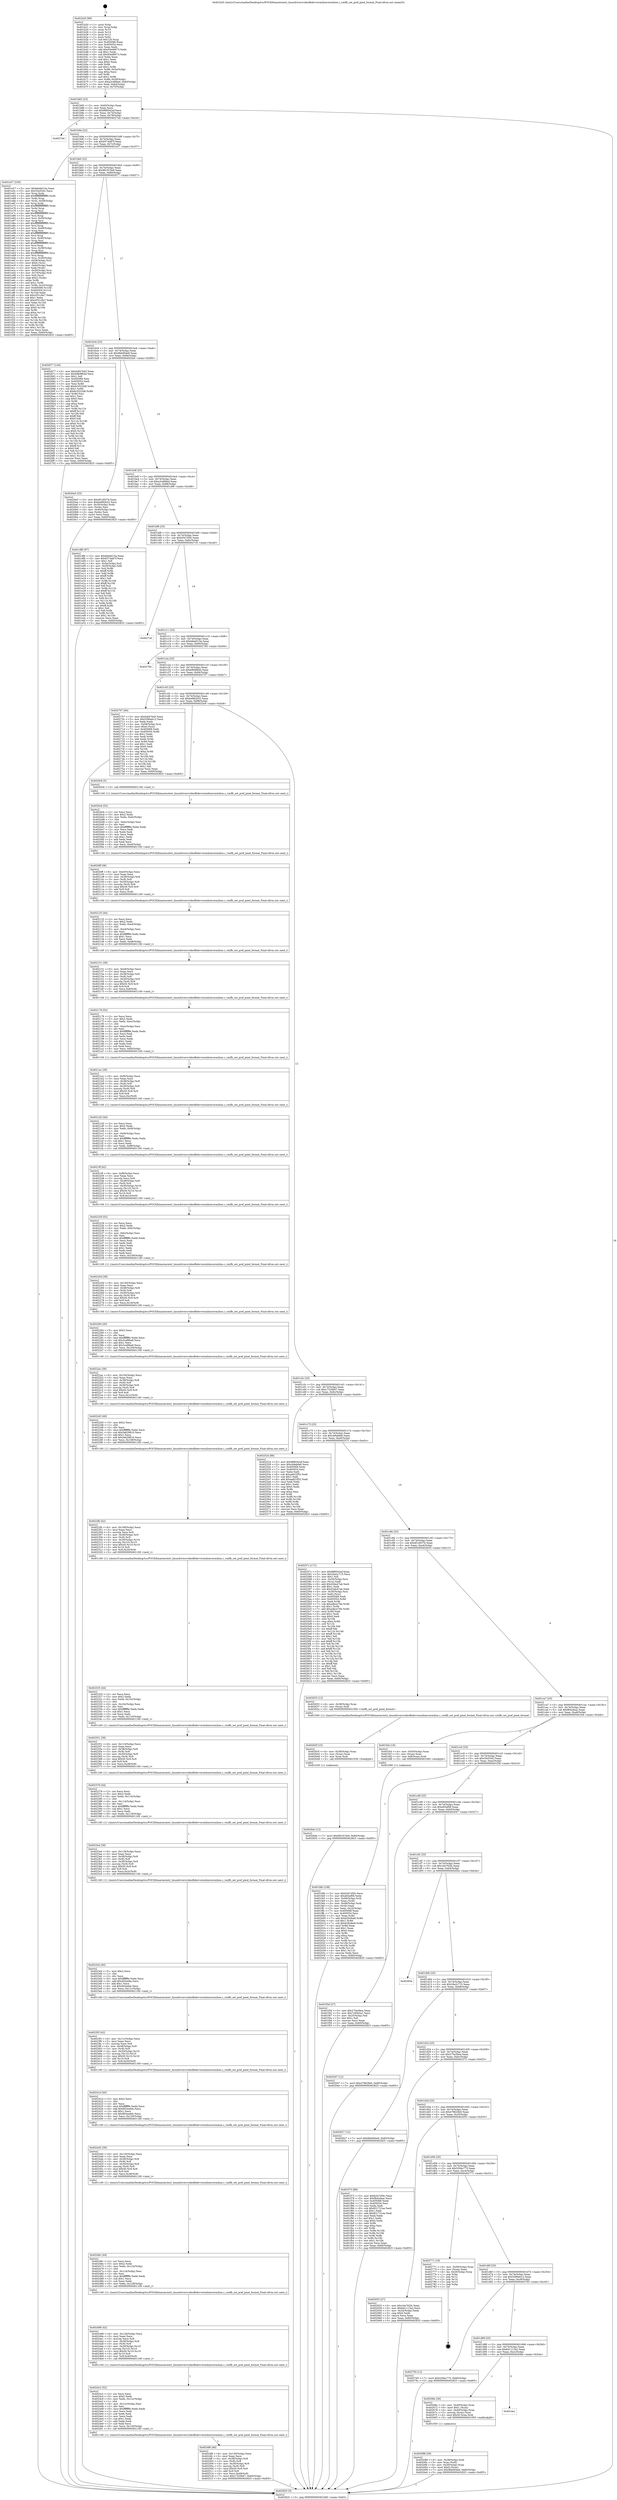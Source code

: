 digraph "0x401b20" {
  label = "0x401b20 (/mnt/c/Users/mathe/Desktop/tcc/POCII/binaries/extr_linuxdriversvideofbdevvermilionvermilion.c_vmlfb_set_pref_pixel_format_Final-ollvm.out::main(0))"
  labelloc = "t"
  node[shape=record]

  Entry [label="",width=0.3,height=0.3,shape=circle,fillcolor=black,style=filled]
  "0x401b83" [label="{
     0x401b83 [23]\l
     | [instrs]\l
     &nbsp;&nbsp;0x401b83 \<+3\>: mov -0x60(%rbp),%eax\l
     &nbsp;&nbsp;0x401b86 \<+2\>: mov %eax,%ecx\l
     &nbsp;&nbsp;0x401b88 \<+6\>: sub $0x888042af,%ecx\l
     &nbsp;&nbsp;0x401b8e \<+3\>: mov %eax,-0x74(%rbp)\l
     &nbsp;&nbsp;0x401b91 \<+3\>: mov %ecx,-0x78(%rbp)\l
     &nbsp;&nbsp;0x401b94 \<+6\>: je 00000000004027ed \<main+0xccd\>\l
  }"]
  "0x4027ed" [label="{
     0x4027ed\l
  }", style=dashed]
  "0x401b9a" [label="{
     0x401b9a [22]\l
     | [instrs]\l
     &nbsp;&nbsp;0x401b9a \<+5\>: jmp 0000000000401b9f \<main+0x7f\>\l
     &nbsp;&nbsp;0x401b9f \<+3\>: mov -0x74(%rbp),%eax\l
     &nbsp;&nbsp;0x401ba2 \<+5\>: sub $0x9374dd7f,%eax\l
     &nbsp;&nbsp;0x401ba7 \<+3\>: mov %eax,-0x7c(%rbp)\l
     &nbsp;&nbsp;0x401baa \<+6\>: je 0000000000401e57 \<main+0x337\>\l
  }"]
  Exit [label="",width=0.3,height=0.3,shape=circle,fillcolor=black,style=filled,peripheries=2]
  "0x401e57" [label="{
     0x401e57 [230]\l
     | [instrs]\l
     &nbsp;&nbsp;0x401e57 \<+5\>: mov $0xb6eb015a,%eax\l
     &nbsp;&nbsp;0x401e5c \<+5\>: mov $0x35e5542,%ecx\l
     &nbsp;&nbsp;0x401e61 \<+3\>: mov %rsp,%rdx\l
     &nbsp;&nbsp;0x401e64 \<+4\>: add $0xfffffffffffffff0,%rdx\l
     &nbsp;&nbsp;0x401e68 \<+3\>: mov %rdx,%rsp\l
     &nbsp;&nbsp;0x401e6b \<+4\>: mov %rdx,-0x58(%rbp)\l
     &nbsp;&nbsp;0x401e6f \<+3\>: mov %rsp,%rdx\l
     &nbsp;&nbsp;0x401e72 \<+4\>: add $0xfffffffffffffff0,%rdx\l
     &nbsp;&nbsp;0x401e76 \<+3\>: mov %rdx,%rsp\l
     &nbsp;&nbsp;0x401e79 \<+3\>: mov %rsp,%rsi\l
     &nbsp;&nbsp;0x401e7c \<+4\>: add $0xfffffffffffffff0,%rsi\l
     &nbsp;&nbsp;0x401e80 \<+3\>: mov %rsi,%rsp\l
     &nbsp;&nbsp;0x401e83 \<+4\>: mov %rsi,-0x50(%rbp)\l
     &nbsp;&nbsp;0x401e87 \<+3\>: mov %rsp,%rsi\l
     &nbsp;&nbsp;0x401e8a \<+4\>: add $0xfffffffffffffff0,%rsi\l
     &nbsp;&nbsp;0x401e8e \<+3\>: mov %rsi,%rsp\l
     &nbsp;&nbsp;0x401e91 \<+4\>: mov %rsi,-0x48(%rbp)\l
     &nbsp;&nbsp;0x401e95 \<+3\>: mov %rsp,%rsi\l
     &nbsp;&nbsp;0x401e98 \<+4\>: add $0xfffffffffffffff0,%rsi\l
     &nbsp;&nbsp;0x401e9c \<+3\>: mov %rsi,%rsp\l
     &nbsp;&nbsp;0x401e9f \<+4\>: mov %rsi,-0x40(%rbp)\l
     &nbsp;&nbsp;0x401ea3 \<+3\>: mov %rsp,%rsi\l
     &nbsp;&nbsp;0x401ea6 \<+4\>: add $0xfffffffffffffff0,%rsi\l
     &nbsp;&nbsp;0x401eaa \<+3\>: mov %rsi,%rsp\l
     &nbsp;&nbsp;0x401ead \<+4\>: mov %rsi,-0x38(%rbp)\l
     &nbsp;&nbsp;0x401eb1 \<+3\>: mov %rsp,%rsi\l
     &nbsp;&nbsp;0x401eb4 \<+4\>: add $0xfffffffffffffff0,%rsi\l
     &nbsp;&nbsp;0x401eb8 \<+3\>: mov %rsi,%rsp\l
     &nbsp;&nbsp;0x401ebb \<+4\>: mov %rsi,-0x30(%rbp)\l
     &nbsp;&nbsp;0x401ebf \<+4\>: mov -0x58(%rbp),%rsi\l
     &nbsp;&nbsp;0x401ec3 \<+6\>: movl $0x0,(%rsi)\l
     &nbsp;&nbsp;0x401ec9 \<+3\>: mov -0x64(%rbp),%edi\l
     &nbsp;&nbsp;0x401ecc \<+2\>: mov %edi,(%rdx)\l
     &nbsp;&nbsp;0x401ece \<+4\>: mov -0x50(%rbp),%rsi\l
     &nbsp;&nbsp;0x401ed2 \<+4\>: mov -0x70(%rbp),%r8\l
     &nbsp;&nbsp;0x401ed6 \<+3\>: mov %r8,(%rsi)\l
     &nbsp;&nbsp;0x401ed9 \<+3\>: cmpl $0x2,(%rdx)\l
     &nbsp;&nbsp;0x401edc \<+4\>: setne %r9b\l
     &nbsp;&nbsp;0x401ee0 \<+4\>: and $0x1,%r9b\l
     &nbsp;&nbsp;0x401ee4 \<+4\>: mov %r9b,-0x25(%rbp)\l
     &nbsp;&nbsp;0x401ee8 \<+8\>: mov 0x405068,%r10d\l
     &nbsp;&nbsp;0x401ef0 \<+8\>: mov 0x405054,%r11d\l
     &nbsp;&nbsp;0x401ef8 \<+3\>: mov %r10d,%ebx\l
     &nbsp;&nbsp;0x401efb \<+6\>: sub $0xc051c9a7,%ebx\l
     &nbsp;&nbsp;0x401f01 \<+3\>: sub $0x1,%ebx\l
     &nbsp;&nbsp;0x401f04 \<+6\>: add $0xc051c9a7,%ebx\l
     &nbsp;&nbsp;0x401f0a \<+4\>: imul %ebx,%r10d\l
     &nbsp;&nbsp;0x401f0e \<+4\>: and $0x1,%r10d\l
     &nbsp;&nbsp;0x401f12 \<+4\>: cmp $0x0,%r10d\l
     &nbsp;&nbsp;0x401f16 \<+4\>: sete %r9b\l
     &nbsp;&nbsp;0x401f1a \<+4\>: cmp $0xa,%r11d\l
     &nbsp;&nbsp;0x401f1e \<+4\>: setl %r14b\l
     &nbsp;&nbsp;0x401f22 \<+3\>: mov %r9b,%r15b\l
     &nbsp;&nbsp;0x401f25 \<+3\>: and %r14b,%r15b\l
     &nbsp;&nbsp;0x401f28 \<+3\>: xor %r14b,%r9b\l
     &nbsp;&nbsp;0x401f2b \<+3\>: or %r9b,%r15b\l
     &nbsp;&nbsp;0x401f2e \<+4\>: test $0x1,%r15b\l
     &nbsp;&nbsp;0x401f32 \<+3\>: cmovne %ecx,%eax\l
     &nbsp;&nbsp;0x401f35 \<+3\>: mov %eax,-0x60(%rbp)\l
     &nbsp;&nbsp;0x401f38 \<+5\>: jmp 0000000000402825 \<main+0xd05\>\l
  }"]
  "0x401bb0" [label="{
     0x401bb0 [22]\l
     | [instrs]\l
     &nbsp;&nbsp;0x401bb0 \<+5\>: jmp 0000000000401bb5 \<main+0x95\>\l
     &nbsp;&nbsp;0x401bb5 \<+3\>: mov -0x74(%rbp),%eax\l
     &nbsp;&nbsp;0x401bb8 \<+5\>: sub $0x991915e9,%eax\l
     &nbsp;&nbsp;0x401bbd \<+3\>: mov %eax,-0x80(%rbp)\l
     &nbsp;&nbsp;0x401bc0 \<+6\>: je 0000000000402677 \<main+0xb57\>\l
  }"]
  "0x40264e" [label="{
     0x40264e [12]\l
     | [instrs]\l
     &nbsp;&nbsp;0x40264e \<+7\>: movl $0x991915e9,-0x60(%rbp)\l
     &nbsp;&nbsp;0x402655 \<+5\>: jmp 0000000000402825 \<main+0xd05\>\l
  }"]
  "0x402677" [label="{
     0x402677 [144]\l
     | [instrs]\l
     &nbsp;&nbsp;0x402677 \<+5\>: mov $0x64f47645,%eax\l
     &nbsp;&nbsp;0x40267c \<+5\>: mov $0xb8b9f64d,%ecx\l
     &nbsp;&nbsp;0x402681 \<+2\>: mov $0x1,%dl\l
     &nbsp;&nbsp;0x402683 \<+7\>: mov 0x405068,%esi\l
     &nbsp;&nbsp;0x40268a \<+7\>: mov 0x405054,%edi\l
     &nbsp;&nbsp;0x402691 \<+3\>: mov %esi,%r8d\l
     &nbsp;&nbsp;0x402694 \<+7\>: add $0x6c5522d8,%r8d\l
     &nbsp;&nbsp;0x40269b \<+4\>: sub $0x1,%r8d\l
     &nbsp;&nbsp;0x40269f \<+7\>: sub $0x6c5522d8,%r8d\l
     &nbsp;&nbsp;0x4026a6 \<+4\>: imul %r8d,%esi\l
     &nbsp;&nbsp;0x4026aa \<+3\>: and $0x1,%esi\l
     &nbsp;&nbsp;0x4026ad \<+3\>: cmp $0x0,%esi\l
     &nbsp;&nbsp;0x4026b0 \<+4\>: sete %r9b\l
     &nbsp;&nbsp;0x4026b4 \<+3\>: cmp $0xa,%edi\l
     &nbsp;&nbsp;0x4026b7 \<+4\>: setl %r10b\l
     &nbsp;&nbsp;0x4026bb \<+3\>: mov %r9b,%r11b\l
     &nbsp;&nbsp;0x4026be \<+4\>: xor $0xff,%r11b\l
     &nbsp;&nbsp;0x4026c2 \<+3\>: mov %r10b,%bl\l
     &nbsp;&nbsp;0x4026c5 \<+3\>: xor $0xff,%bl\l
     &nbsp;&nbsp;0x4026c8 \<+3\>: xor $0x0,%dl\l
     &nbsp;&nbsp;0x4026cb \<+3\>: mov %r11b,%r14b\l
     &nbsp;&nbsp;0x4026ce \<+4\>: and $0x0,%r14b\l
     &nbsp;&nbsp;0x4026d2 \<+3\>: and %dl,%r9b\l
     &nbsp;&nbsp;0x4026d5 \<+3\>: mov %bl,%r15b\l
     &nbsp;&nbsp;0x4026d8 \<+4\>: and $0x0,%r15b\l
     &nbsp;&nbsp;0x4026dc \<+3\>: and %dl,%r10b\l
     &nbsp;&nbsp;0x4026df \<+3\>: or %r9b,%r14b\l
     &nbsp;&nbsp;0x4026e2 \<+3\>: or %r10b,%r15b\l
     &nbsp;&nbsp;0x4026e5 \<+3\>: xor %r15b,%r14b\l
     &nbsp;&nbsp;0x4026e8 \<+3\>: or %bl,%r11b\l
     &nbsp;&nbsp;0x4026eb \<+4\>: xor $0xff,%r11b\l
     &nbsp;&nbsp;0x4026ef \<+3\>: or $0x0,%dl\l
     &nbsp;&nbsp;0x4026f2 \<+3\>: and %dl,%r11b\l
     &nbsp;&nbsp;0x4026f5 \<+3\>: or %r11b,%r14b\l
     &nbsp;&nbsp;0x4026f8 \<+4\>: test $0x1,%r14b\l
     &nbsp;&nbsp;0x4026fc \<+3\>: cmovne %ecx,%eax\l
     &nbsp;&nbsp;0x4026ff \<+3\>: mov %eax,-0x60(%rbp)\l
     &nbsp;&nbsp;0x402702 \<+5\>: jmp 0000000000402825 \<main+0xd05\>\l
  }"]
  "0x401bc6" [label="{
     0x401bc6 [25]\l
     | [instrs]\l
     &nbsp;&nbsp;0x401bc6 \<+5\>: jmp 0000000000401bcb \<main+0xab\>\l
     &nbsp;&nbsp;0x401bcb \<+3\>: mov -0x74(%rbp),%eax\l
     &nbsp;&nbsp;0x401bce \<+5\>: sub $0x9bb064e9,%eax\l
     &nbsp;&nbsp;0x401bd3 \<+6\>: mov %eax,-0x84(%rbp)\l
     &nbsp;&nbsp;0x401bd9 \<+6\>: je 00000000004020a5 \<main+0x585\>\l
  }"]
  "0x40263f" [label="{
     0x40263f [15]\l
     | [instrs]\l
     &nbsp;&nbsp;0x40263f \<+4\>: mov -0x38(%rbp),%rax\l
     &nbsp;&nbsp;0x402643 \<+3\>: mov (%rax),%rax\l
     &nbsp;&nbsp;0x402646 \<+3\>: mov %rax,%rdi\l
     &nbsp;&nbsp;0x402649 \<+5\>: call 0000000000401030 \<free@plt\>\l
     | [calls]\l
     &nbsp;&nbsp;0x401030 \{1\} (unknown)\l
  }"]
  "0x4020a5" [label="{
     0x4020a5 [33]\l
     | [instrs]\l
     &nbsp;&nbsp;0x4020a5 \<+5\>: mov $0xdf14937b,%eax\l
     &nbsp;&nbsp;0x4020aa \<+5\>: mov $0xbe982b32,%ecx\l
     &nbsp;&nbsp;0x4020af \<+4\>: mov -0x30(%rbp),%rdx\l
     &nbsp;&nbsp;0x4020b3 \<+2\>: mov (%rdx),%esi\l
     &nbsp;&nbsp;0x4020b5 \<+4\>: mov -0x40(%rbp),%rdx\l
     &nbsp;&nbsp;0x4020b9 \<+2\>: cmp (%rdx),%esi\l
     &nbsp;&nbsp;0x4020bb \<+3\>: cmovl %ecx,%eax\l
     &nbsp;&nbsp;0x4020be \<+3\>: mov %eax,-0x60(%rbp)\l
     &nbsp;&nbsp;0x4020c1 \<+5\>: jmp 0000000000402825 \<main+0xd05\>\l
  }"]
  "0x401bdf" [label="{
     0x401bdf [25]\l
     | [instrs]\l
     &nbsp;&nbsp;0x401bdf \<+5\>: jmp 0000000000401be4 \<main+0xc4\>\l
     &nbsp;&nbsp;0x401be4 \<+3\>: mov -0x74(%rbp),%eax\l
     &nbsp;&nbsp;0x401be7 \<+5\>: sub $0xa3cd68ed,%eax\l
     &nbsp;&nbsp;0x401bec \<+6\>: mov %eax,-0x88(%rbp)\l
     &nbsp;&nbsp;0x401bf2 \<+6\>: je 0000000000401df6 \<main+0x2d6\>\l
  }"]
  "0x4024f6" [label="{
     0x4024f6 [46]\l
     | [instrs]\l
     &nbsp;&nbsp;0x4024f6 \<+6\>: mov -0x130(%rbp),%ecx\l
     &nbsp;&nbsp;0x4024fc \<+3\>: imul %eax,%ecx\l
     &nbsp;&nbsp;0x4024ff \<+4\>: mov -0x38(%rbp),%r8\l
     &nbsp;&nbsp;0x402503 \<+3\>: mov (%r8),%r8\l
     &nbsp;&nbsp;0x402506 \<+4\>: mov -0x30(%rbp),%r9\l
     &nbsp;&nbsp;0x40250a \<+3\>: movslq (%r9),%r9\l
     &nbsp;&nbsp;0x40250d \<+4\>: imul $0x50,%r9,%r9\l
     &nbsp;&nbsp;0x402511 \<+3\>: add %r9,%r8\l
     &nbsp;&nbsp;0x402514 \<+4\>: mov %ecx,0x48(%r8)\l
     &nbsp;&nbsp;0x402518 \<+7\>: movl $0xc7320b67,-0x60(%rbp)\l
     &nbsp;&nbsp;0x40251f \<+5\>: jmp 0000000000402825 \<main+0xd05\>\l
  }"]
  "0x401df6" [label="{
     0x401df6 [97]\l
     | [instrs]\l
     &nbsp;&nbsp;0x401df6 \<+5\>: mov $0xb6eb015a,%eax\l
     &nbsp;&nbsp;0x401dfb \<+5\>: mov $0x9374dd7f,%ecx\l
     &nbsp;&nbsp;0x401e00 \<+2\>: mov $0x1,%dl\l
     &nbsp;&nbsp;0x401e02 \<+4\>: mov -0x5a(%rbp),%sil\l
     &nbsp;&nbsp;0x401e06 \<+4\>: mov -0x59(%rbp),%dil\l
     &nbsp;&nbsp;0x401e0a \<+3\>: mov %sil,%r8b\l
     &nbsp;&nbsp;0x401e0d \<+4\>: xor $0xff,%r8b\l
     &nbsp;&nbsp;0x401e11 \<+3\>: mov %dil,%r9b\l
     &nbsp;&nbsp;0x401e14 \<+4\>: xor $0xff,%r9b\l
     &nbsp;&nbsp;0x401e18 \<+3\>: xor $0x1,%dl\l
     &nbsp;&nbsp;0x401e1b \<+3\>: mov %r8b,%r10b\l
     &nbsp;&nbsp;0x401e1e \<+4\>: and $0xff,%r10b\l
     &nbsp;&nbsp;0x401e22 \<+3\>: and %dl,%sil\l
     &nbsp;&nbsp;0x401e25 \<+3\>: mov %r9b,%r11b\l
     &nbsp;&nbsp;0x401e28 \<+4\>: and $0xff,%r11b\l
     &nbsp;&nbsp;0x401e2c \<+3\>: and %dl,%dil\l
     &nbsp;&nbsp;0x401e2f \<+3\>: or %sil,%r10b\l
     &nbsp;&nbsp;0x401e32 \<+3\>: or %dil,%r11b\l
     &nbsp;&nbsp;0x401e35 \<+3\>: xor %r11b,%r10b\l
     &nbsp;&nbsp;0x401e38 \<+3\>: or %r9b,%r8b\l
     &nbsp;&nbsp;0x401e3b \<+4\>: xor $0xff,%r8b\l
     &nbsp;&nbsp;0x401e3f \<+3\>: or $0x1,%dl\l
     &nbsp;&nbsp;0x401e42 \<+3\>: and %dl,%r8b\l
     &nbsp;&nbsp;0x401e45 \<+3\>: or %r8b,%r10b\l
     &nbsp;&nbsp;0x401e48 \<+4\>: test $0x1,%r10b\l
     &nbsp;&nbsp;0x401e4c \<+3\>: cmovne %ecx,%eax\l
     &nbsp;&nbsp;0x401e4f \<+3\>: mov %eax,-0x60(%rbp)\l
     &nbsp;&nbsp;0x401e52 \<+5\>: jmp 0000000000402825 \<main+0xd05\>\l
  }"]
  "0x401bf8" [label="{
     0x401bf8 [25]\l
     | [instrs]\l
     &nbsp;&nbsp;0x401bf8 \<+5\>: jmp 0000000000401bfd \<main+0xdd\>\l
     &nbsp;&nbsp;0x401bfd \<+3\>: mov -0x74(%rbp),%eax\l
     &nbsp;&nbsp;0x401c00 \<+5\>: sub $0xb547d5fc,%eax\l
     &nbsp;&nbsp;0x401c05 \<+6\>: mov %eax,-0x8c(%rbp)\l
     &nbsp;&nbsp;0x401c0b \<+6\>: je 00000000004027c0 \<main+0xca0\>\l
  }"]
  "0x402825" [label="{
     0x402825 [5]\l
     | [instrs]\l
     &nbsp;&nbsp;0x402825 \<+5\>: jmp 0000000000401b83 \<main+0x63\>\l
  }"]
  "0x401b20" [label="{
     0x401b20 [99]\l
     | [instrs]\l
     &nbsp;&nbsp;0x401b20 \<+1\>: push %rbp\l
     &nbsp;&nbsp;0x401b21 \<+3\>: mov %rsp,%rbp\l
     &nbsp;&nbsp;0x401b24 \<+2\>: push %r15\l
     &nbsp;&nbsp;0x401b26 \<+2\>: push %r14\l
     &nbsp;&nbsp;0x401b28 \<+2\>: push %r12\l
     &nbsp;&nbsp;0x401b2a \<+1\>: push %rbx\l
     &nbsp;&nbsp;0x401b2b \<+7\>: sub $0x120,%rsp\l
     &nbsp;&nbsp;0x401b32 \<+7\>: mov 0x405068,%eax\l
     &nbsp;&nbsp;0x401b39 \<+7\>: mov 0x405054,%ecx\l
     &nbsp;&nbsp;0x401b40 \<+2\>: mov %eax,%edx\l
     &nbsp;&nbsp;0x401b42 \<+6\>: add $0x93ed6673,%edx\l
     &nbsp;&nbsp;0x401b48 \<+3\>: sub $0x1,%edx\l
     &nbsp;&nbsp;0x401b4b \<+6\>: sub $0x93ed6673,%edx\l
     &nbsp;&nbsp;0x401b51 \<+3\>: imul %edx,%eax\l
     &nbsp;&nbsp;0x401b54 \<+3\>: and $0x1,%eax\l
     &nbsp;&nbsp;0x401b57 \<+3\>: cmp $0x0,%eax\l
     &nbsp;&nbsp;0x401b5a \<+4\>: sete %r8b\l
     &nbsp;&nbsp;0x401b5e \<+4\>: and $0x1,%r8b\l
     &nbsp;&nbsp;0x401b62 \<+4\>: mov %r8b,-0x5a(%rbp)\l
     &nbsp;&nbsp;0x401b66 \<+3\>: cmp $0xa,%ecx\l
     &nbsp;&nbsp;0x401b69 \<+4\>: setl %r8b\l
     &nbsp;&nbsp;0x401b6d \<+4\>: and $0x1,%r8b\l
     &nbsp;&nbsp;0x401b71 \<+4\>: mov %r8b,-0x59(%rbp)\l
     &nbsp;&nbsp;0x401b75 \<+7\>: movl $0xa3cd68ed,-0x60(%rbp)\l
     &nbsp;&nbsp;0x401b7c \<+3\>: mov %edi,-0x64(%rbp)\l
     &nbsp;&nbsp;0x401b7f \<+4\>: mov %rsi,-0x70(%rbp)\l
  }"]
  "0x4024c2" [label="{
     0x4024c2 [52]\l
     | [instrs]\l
     &nbsp;&nbsp;0x4024c2 \<+2\>: xor %ecx,%ecx\l
     &nbsp;&nbsp;0x4024c4 \<+5\>: mov $0x2,%edx\l
     &nbsp;&nbsp;0x4024c9 \<+6\>: mov %edx,-0x12c(%rbp)\l
     &nbsp;&nbsp;0x4024cf \<+1\>: cltd\l
     &nbsp;&nbsp;0x4024d0 \<+6\>: mov -0x12c(%rbp),%esi\l
     &nbsp;&nbsp;0x4024d6 \<+2\>: idiv %esi\l
     &nbsp;&nbsp;0x4024d8 \<+6\>: imul $0xfffffffe,%edx,%edx\l
     &nbsp;&nbsp;0x4024de \<+2\>: mov %ecx,%edi\l
     &nbsp;&nbsp;0x4024e0 \<+2\>: sub %edx,%edi\l
     &nbsp;&nbsp;0x4024e2 \<+2\>: mov %ecx,%edx\l
     &nbsp;&nbsp;0x4024e4 \<+3\>: sub $0x1,%edx\l
     &nbsp;&nbsp;0x4024e7 \<+2\>: add %edx,%edi\l
     &nbsp;&nbsp;0x4024e9 \<+2\>: sub %edi,%ecx\l
     &nbsp;&nbsp;0x4024eb \<+6\>: mov %ecx,-0x130(%rbp)\l
     &nbsp;&nbsp;0x4024f1 \<+5\>: call 0000000000401160 \<next_i\>\l
     | [calls]\l
     &nbsp;&nbsp;0x401160 \{1\} (/mnt/c/Users/mathe/Desktop/tcc/POCII/binaries/extr_linuxdriversvideofbdevvermilionvermilion.c_vmlfb_set_pref_pixel_format_Final-ollvm.out::next_i)\l
  }"]
  "0x4027c0" [label="{
     0x4027c0\l
  }", style=dashed]
  "0x401c11" [label="{
     0x401c11 [25]\l
     | [instrs]\l
     &nbsp;&nbsp;0x401c11 \<+5\>: jmp 0000000000401c16 \<main+0xf6\>\l
     &nbsp;&nbsp;0x401c16 \<+3\>: mov -0x74(%rbp),%eax\l
     &nbsp;&nbsp;0x401c19 \<+5\>: sub $0xb6eb015a,%eax\l
     &nbsp;&nbsp;0x401c1e \<+6\>: mov %eax,-0x90(%rbp)\l
     &nbsp;&nbsp;0x401c24 \<+6\>: je 0000000000402784 \<main+0xc64\>\l
  }"]
  "0x402498" [label="{
     0x402498 [42]\l
     | [instrs]\l
     &nbsp;&nbsp;0x402498 \<+6\>: mov -0x128(%rbp),%ecx\l
     &nbsp;&nbsp;0x40249e \<+3\>: imul %eax,%ecx\l
     &nbsp;&nbsp;0x4024a1 \<+3\>: movslq %ecx,%r8\l
     &nbsp;&nbsp;0x4024a4 \<+4\>: mov -0x38(%rbp),%r9\l
     &nbsp;&nbsp;0x4024a8 \<+3\>: mov (%r9),%r9\l
     &nbsp;&nbsp;0x4024ab \<+4\>: mov -0x30(%rbp),%r10\l
     &nbsp;&nbsp;0x4024af \<+3\>: movslq (%r10),%r10\l
     &nbsp;&nbsp;0x4024b2 \<+4\>: imul $0x50,%r10,%r10\l
     &nbsp;&nbsp;0x4024b6 \<+3\>: add %r10,%r9\l
     &nbsp;&nbsp;0x4024b9 \<+4\>: mov %r8,0x40(%r9)\l
     &nbsp;&nbsp;0x4024bd \<+5\>: call 0000000000401160 \<next_i\>\l
     | [calls]\l
     &nbsp;&nbsp;0x401160 \{1\} (/mnt/c/Users/mathe/Desktop/tcc/POCII/binaries/extr_linuxdriversvideofbdevvermilionvermilion.c_vmlfb_set_pref_pixel_format_Final-ollvm.out::next_i)\l
  }"]
  "0x402784" [label="{
     0x402784\l
  }", style=dashed]
  "0x401c2a" [label="{
     0x401c2a [25]\l
     | [instrs]\l
     &nbsp;&nbsp;0x401c2a \<+5\>: jmp 0000000000401c2f \<main+0x10f\>\l
     &nbsp;&nbsp;0x401c2f \<+3\>: mov -0x74(%rbp),%eax\l
     &nbsp;&nbsp;0x401c32 \<+5\>: sub $0xb8b9f64d,%eax\l
     &nbsp;&nbsp;0x401c37 \<+6\>: mov %eax,-0x94(%rbp)\l
     &nbsp;&nbsp;0x401c3d \<+6\>: je 0000000000402707 \<main+0xbe7\>\l
  }"]
  "0x40246c" [label="{
     0x40246c [44]\l
     | [instrs]\l
     &nbsp;&nbsp;0x40246c \<+2\>: xor %ecx,%ecx\l
     &nbsp;&nbsp;0x40246e \<+5\>: mov $0x2,%edx\l
     &nbsp;&nbsp;0x402473 \<+6\>: mov %edx,-0x124(%rbp)\l
     &nbsp;&nbsp;0x402479 \<+1\>: cltd\l
     &nbsp;&nbsp;0x40247a \<+6\>: mov -0x124(%rbp),%esi\l
     &nbsp;&nbsp;0x402480 \<+2\>: idiv %esi\l
     &nbsp;&nbsp;0x402482 \<+6\>: imul $0xfffffffe,%edx,%edx\l
     &nbsp;&nbsp;0x402488 \<+3\>: sub $0x1,%ecx\l
     &nbsp;&nbsp;0x40248b \<+2\>: sub %ecx,%edx\l
     &nbsp;&nbsp;0x40248d \<+6\>: mov %edx,-0x128(%rbp)\l
     &nbsp;&nbsp;0x402493 \<+5\>: call 0000000000401160 \<next_i\>\l
     | [calls]\l
     &nbsp;&nbsp;0x401160 \{1\} (/mnt/c/Users/mathe/Desktop/tcc/POCII/binaries/extr_linuxdriversvideofbdevvermilionvermilion.c_vmlfb_set_pref_pixel_format_Final-ollvm.out::next_i)\l
  }"]
  "0x402707" [label="{
     0x402707 [94]\l
     | [instrs]\l
     &nbsp;&nbsp;0x402707 \<+5\>: mov $0x64f47645,%eax\l
     &nbsp;&nbsp;0x40270c \<+5\>: mov $0x5580eb12,%ecx\l
     &nbsp;&nbsp;0x402711 \<+2\>: xor %edx,%edx\l
     &nbsp;&nbsp;0x402713 \<+4\>: mov -0x58(%rbp),%rsi\l
     &nbsp;&nbsp;0x402717 \<+6\>: movl $0x0,(%rsi)\l
     &nbsp;&nbsp;0x40271d \<+7\>: mov 0x405068,%edi\l
     &nbsp;&nbsp;0x402724 \<+8\>: mov 0x405054,%r8d\l
     &nbsp;&nbsp;0x40272c \<+3\>: sub $0x1,%edx\l
     &nbsp;&nbsp;0x40272f \<+3\>: mov %edi,%r9d\l
     &nbsp;&nbsp;0x402732 \<+3\>: add %edx,%r9d\l
     &nbsp;&nbsp;0x402735 \<+4\>: imul %r9d,%edi\l
     &nbsp;&nbsp;0x402739 \<+3\>: and $0x1,%edi\l
     &nbsp;&nbsp;0x40273c \<+3\>: cmp $0x0,%edi\l
     &nbsp;&nbsp;0x40273f \<+4\>: sete %r10b\l
     &nbsp;&nbsp;0x402743 \<+4\>: cmp $0xa,%r8d\l
     &nbsp;&nbsp;0x402747 \<+4\>: setl %r11b\l
     &nbsp;&nbsp;0x40274b \<+3\>: mov %r10b,%bl\l
     &nbsp;&nbsp;0x40274e \<+3\>: and %r11b,%bl\l
     &nbsp;&nbsp;0x402751 \<+3\>: xor %r11b,%r10b\l
     &nbsp;&nbsp;0x402754 \<+3\>: or %r10b,%bl\l
     &nbsp;&nbsp;0x402757 \<+3\>: test $0x1,%bl\l
     &nbsp;&nbsp;0x40275a \<+3\>: cmovne %ecx,%eax\l
     &nbsp;&nbsp;0x40275d \<+3\>: mov %eax,-0x60(%rbp)\l
     &nbsp;&nbsp;0x402760 \<+5\>: jmp 0000000000402825 \<main+0xd05\>\l
  }"]
  "0x401c43" [label="{
     0x401c43 [25]\l
     | [instrs]\l
     &nbsp;&nbsp;0x401c43 \<+5\>: jmp 0000000000401c48 \<main+0x128\>\l
     &nbsp;&nbsp;0x401c48 \<+3\>: mov -0x74(%rbp),%eax\l
     &nbsp;&nbsp;0x401c4b \<+5\>: sub $0xbe982b32,%eax\l
     &nbsp;&nbsp;0x401c50 \<+6\>: mov %eax,-0x98(%rbp)\l
     &nbsp;&nbsp;0x401c56 \<+6\>: je 00000000004020c6 \<main+0x5a6\>\l
  }"]
  "0x402445" [label="{
     0x402445 [39]\l
     | [instrs]\l
     &nbsp;&nbsp;0x402445 \<+6\>: mov -0x120(%rbp),%ecx\l
     &nbsp;&nbsp;0x40244b \<+3\>: imul %eax,%ecx\l
     &nbsp;&nbsp;0x40244e \<+4\>: mov -0x38(%rbp),%r8\l
     &nbsp;&nbsp;0x402452 \<+3\>: mov (%r8),%r8\l
     &nbsp;&nbsp;0x402455 \<+4\>: mov -0x30(%rbp),%r9\l
     &nbsp;&nbsp;0x402459 \<+3\>: movslq (%r9),%r9\l
     &nbsp;&nbsp;0x40245c \<+4\>: imul $0x50,%r9,%r9\l
     &nbsp;&nbsp;0x402460 \<+3\>: add %r9,%r8\l
     &nbsp;&nbsp;0x402463 \<+4\>: mov %ecx,0x38(%r8)\l
     &nbsp;&nbsp;0x402467 \<+5\>: call 0000000000401160 \<next_i\>\l
     | [calls]\l
     &nbsp;&nbsp;0x401160 \{1\} (/mnt/c/Users/mathe/Desktop/tcc/POCII/binaries/extr_linuxdriversvideofbdevvermilionvermilion.c_vmlfb_set_pref_pixel_format_Final-ollvm.out::next_i)\l
  }"]
  "0x4020c6" [label="{
     0x4020c6 [5]\l
     | [instrs]\l
     &nbsp;&nbsp;0x4020c6 \<+5\>: call 0000000000401160 \<next_i\>\l
     | [calls]\l
     &nbsp;&nbsp;0x401160 \{1\} (/mnt/c/Users/mathe/Desktop/tcc/POCII/binaries/extr_linuxdriversvideofbdevvermilionvermilion.c_vmlfb_set_pref_pixel_format_Final-ollvm.out::next_i)\l
  }"]
  "0x401c5c" [label="{
     0x401c5c [25]\l
     | [instrs]\l
     &nbsp;&nbsp;0x401c5c \<+5\>: jmp 0000000000401c61 \<main+0x141\>\l
     &nbsp;&nbsp;0x401c61 \<+3\>: mov -0x74(%rbp),%eax\l
     &nbsp;&nbsp;0x401c64 \<+5\>: sub $0xc7320b67,%eax\l
     &nbsp;&nbsp;0x401c69 \<+6\>: mov %eax,-0x9c(%rbp)\l
     &nbsp;&nbsp;0x401c6f \<+6\>: je 0000000000402524 \<main+0xa04\>\l
  }"]
  "0x40241d" [label="{
     0x40241d [40]\l
     | [instrs]\l
     &nbsp;&nbsp;0x40241d \<+5\>: mov $0x2,%ecx\l
     &nbsp;&nbsp;0x402422 \<+1\>: cltd\l
     &nbsp;&nbsp;0x402423 \<+2\>: idiv %ecx\l
     &nbsp;&nbsp;0x402425 \<+6\>: imul $0xfffffffe,%edx,%ecx\l
     &nbsp;&nbsp;0x40242b \<+6\>: add $0x802eeddc,%ecx\l
     &nbsp;&nbsp;0x402431 \<+3\>: add $0x1,%ecx\l
     &nbsp;&nbsp;0x402434 \<+6\>: sub $0x802eeddc,%ecx\l
     &nbsp;&nbsp;0x40243a \<+6\>: mov %ecx,-0x120(%rbp)\l
     &nbsp;&nbsp;0x402440 \<+5\>: call 0000000000401160 \<next_i\>\l
     | [calls]\l
     &nbsp;&nbsp;0x401160 \{1\} (/mnt/c/Users/mathe/Desktop/tcc/POCII/binaries/extr_linuxdriversvideofbdevvermilionvermilion.c_vmlfb_set_pref_pixel_format_Final-ollvm.out::next_i)\l
  }"]
  "0x402524" [label="{
     0x402524 [88]\l
     | [instrs]\l
     &nbsp;&nbsp;0x402524 \<+5\>: mov $0x888042af,%eax\l
     &nbsp;&nbsp;0x402529 \<+5\>: mov $0xcb9abfa6,%ecx\l
     &nbsp;&nbsp;0x40252e \<+7\>: mov 0x405068,%edx\l
     &nbsp;&nbsp;0x402535 \<+7\>: mov 0x405054,%esi\l
     &nbsp;&nbsp;0x40253c \<+2\>: mov %edx,%edi\l
     &nbsp;&nbsp;0x40253e \<+6\>: sub $0xaa622f52,%edi\l
     &nbsp;&nbsp;0x402544 \<+3\>: sub $0x1,%edi\l
     &nbsp;&nbsp;0x402547 \<+6\>: add $0xaa622f52,%edi\l
     &nbsp;&nbsp;0x40254d \<+3\>: imul %edi,%edx\l
     &nbsp;&nbsp;0x402550 \<+3\>: and $0x1,%edx\l
     &nbsp;&nbsp;0x402553 \<+3\>: cmp $0x0,%edx\l
     &nbsp;&nbsp;0x402556 \<+4\>: sete %r8b\l
     &nbsp;&nbsp;0x40255a \<+3\>: cmp $0xa,%esi\l
     &nbsp;&nbsp;0x40255d \<+4\>: setl %r9b\l
     &nbsp;&nbsp;0x402561 \<+3\>: mov %r8b,%r10b\l
     &nbsp;&nbsp;0x402564 \<+3\>: and %r9b,%r10b\l
     &nbsp;&nbsp;0x402567 \<+3\>: xor %r9b,%r8b\l
     &nbsp;&nbsp;0x40256a \<+3\>: or %r8b,%r10b\l
     &nbsp;&nbsp;0x40256d \<+4\>: test $0x1,%r10b\l
     &nbsp;&nbsp;0x402571 \<+3\>: cmovne %ecx,%eax\l
     &nbsp;&nbsp;0x402574 \<+3\>: mov %eax,-0x60(%rbp)\l
     &nbsp;&nbsp;0x402577 \<+5\>: jmp 0000000000402825 \<main+0xd05\>\l
  }"]
  "0x401c75" [label="{
     0x401c75 [25]\l
     | [instrs]\l
     &nbsp;&nbsp;0x401c75 \<+5\>: jmp 0000000000401c7a \<main+0x15a\>\l
     &nbsp;&nbsp;0x401c7a \<+3\>: mov -0x74(%rbp),%eax\l
     &nbsp;&nbsp;0x401c7d \<+5\>: sub $0xcb9abfa6,%eax\l
     &nbsp;&nbsp;0x401c82 \<+6\>: mov %eax,-0xa0(%rbp)\l
     &nbsp;&nbsp;0x401c88 \<+6\>: je 000000000040257c \<main+0xa5c\>\l
  }"]
  "0x4023f3" [label="{
     0x4023f3 [42]\l
     | [instrs]\l
     &nbsp;&nbsp;0x4023f3 \<+6\>: mov -0x11c(%rbp),%ecx\l
     &nbsp;&nbsp;0x4023f9 \<+3\>: imul %eax,%ecx\l
     &nbsp;&nbsp;0x4023fc \<+3\>: movslq %ecx,%r8\l
     &nbsp;&nbsp;0x4023ff \<+4\>: mov -0x38(%rbp),%r9\l
     &nbsp;&nbsp;0x402403 \<+3\>: mov (%r9),%r9\l
     &nbsp;&nbsp;0x402406 \<+4\>: mov -0x30(%rbp),%r10\l
     &nbsp;&nbsp;0x40240a \<+3\>: movslq (%r10),%r10\l
     &nbsp;&nbsp;0x40240d \<+4\>: imul $0x50,%r10,%r10\l
     &nbsp;&nbsp;0x402411 \<+3\>: add %r10,%r9\l
     &nbsp;&nbsp;0x402414 \<+4\>: mov %r8,0x30(%r9)\l
     &nbsp;&nbsp;0x402418 \<+5\>: call 0000000000401160 \<next_i\>\l
     | [calls]\l
     &nbsp;&nbsp;0x401160 \{1\} (/mnt/c/Users/mathe/Desktop/tcc/POCII/binaries/extr_linuxdriversvideofbdevvermilionvermilion.c_vmlfb_set_pref_pixel_format_Final-ollvm.out::next_i)\l
  }"]
  "0x40257c" [label="{
     0x40257c [171]\l
     | [instrs]\l
     &nbsp;&nbsp;0x40257c \<+5\>: mov $0x888042af,%eax\l
     &nbsp;&nbsp;0x402581 \<+5\>: mov $0x26a2c715,%ecx\l
     &nbsp;&nbsp;0x402586 \<+2\>: mov $0x1,%dl\l
     &nbsp;&nbsp;0x402588 \<+4\>: mov -0x30(%rbp),%rsi\l
     &nbsp;&nbsp;0x40258c \<+2\>: mov (%rsi),%edi\l
     &nbsp;&nbsp;0x40258e \<+6\>: add $0x43da47ab,%edi\l
     &nbsp;&nbsp;0x402594 \<+3\>: add $0x1,%edi\l
     &nbsp;&nbsp;0x402597 \<+6\>: sub $0x43da47ab,%edi\l
     &nbsp;&nbsp;0x40259d \<+4\>: mov -0x30(%rbp),%rsi\l
     &nbsp;&nbsp;0x4025a1 \<+2\>: mov %edi,(%rsi)\l
     &nbsp;&nbsp;0x4025a3 \<+7\>: mov 0x405068,%edi\l
     &nbsp;&nbsp;0x4025aa \<+8\>: mov 0x405054,%r8d\l
     &nbsp;&nbsp;0x4025b2 \<+3\>: mov %edi,%r9d\l
     &nbsp;&nbsp;0x4025b5 \<+7\>: sub $0xadbce70b,%r9d\l
     &nbsp;&nbsp;0x4025bc \<+4\>: sub $0x1,%r9d\l
     &nbsp;&nbsp;0x4025c0 \<+7\>: add $0xadbce70b,%r9d\l
     &nbsp;&nbsp;0x4025c7 \<+4\>: imul %r9d,%edi\l
     &nbsp;&nbsp;0x4025cb \<+3\>: and $0x1,%edi\l
     &nbsp;&nbsp;0x4025ce \<+3\>: cmp $0x0,%edi\l
     &nbsp;&nbsp;0x4025d1 \<+4\>: sete %r10b\l
     &nbsp;&nbsp;0x4025d5 \<+4\>: cmp $0xa,%r8d\l
     &nbsp;&nbsp;0x4025d9 \<+4\>: setl %r11b\l
     &nbsp;&nbsp;0x4025dd \<+3\>: mov %r10b,%bl\l
     &nbsp;&nbsp;0x4025e0 \<+3\>: xor $0xff,%bl\l
     &nbsp;&nbsp;0x4025e3 \<+3\>: mov %r11b,%r14b\l
     &nbsp;&nbsp;0x4025e6 \<+4\>: xor $0xff,%r14b\l
     &nbsp;&nbsp;0x4025ea \<+3\>: xor $0x1,%dl\l
     &nbsp;&nbsp;0x4025ed \<+3\>: mov %bl,%r15b\l
     &nbsp;&nbsp;0x4025f0 \<+4\>: and $0xff,%r15b\l
     &nbsp;&nbsp;0x4025f4 \<+3\>: and %dl,%r10b\l
     &nbsp;&nbsp;0x4025f7 \<+3\>: mov %r14b,%r12b\l
     &nbsp;&nbsp;0x4025fa \<+4\>: and $0xff,%r12b\l
     &nbsp;&nbsp;0x4025fe \<+3\>: and %dl,%r11b\l
     &nbsp;&nbsp;0x402601 \<+3\>: or %r10b,%r15b\l
     &nbsp;&nbsp;0x402604 \<+3\>: or %r11b,%r12b\l
     &nbsp;&nbsp;0x402607 \<+3\>: xor %r12b,%r15b\l
     &nbsp;&nbsp;0x40260a \<+3\>: or %r14b,%bl\l
     &nbsp;&nbsp;0x40260d \<+3\>: xor $0xff,%bl\l
     &nbsp;&nbsp;0x402610 \<+3\>: or $0x1,%dl\l
     &nbsp;&nbsp;0x402613 \<+2\>: and %dl,%bl\l
     &nbsp;&nbsp;0x402615 \<+3\>: or %bl,%r15b\l
     &nbsp;&nbsp;0x402618 \<+4\>: test $0x1,%r15b\l
     &nbsp;&nbsp;0x40261c \<+3\>: cmovne %ecx,%eax\l
     &nbsp;&nbsp;0x40261f \<+3\>: mov %eax,-0x60(%rbp)\l
     &nbsp;&nbsp;0x402622 \<+5\>: jmp 0000000000402825 \<main+0xd05\>\l
  }"]
  "0x401c8e" [label="{
     0x401c8e [25]\l
     | [instrs]\l
     &nbsp;&nbsp;0x401c8e \<+5\>: jmp 0000000000401c93 \<main+0x173\>\l
     &nbsp;&nbsp;0x401c93 \<+3\>: mov -0x74(%rbp),%eax\l
     &nbsp;&nbsp;0x401c96 \<+5\>: sub $0xdf14937b,%eax\l
     &nbsp;&nbsp;0x401c9b \<+6\>: mov %eax,-0xa4(%rbp)\l
     &nbsp;&nbsp;0x401ca1 \<+6\>: je 0000000000402633 \<main+0xb13\>\l
  }"]
  "0x4023cb" [label="{
     0x4023cb [40]\l
     | [instrs]\l
     &nbsp;&nbsp;0x4023cb \<+5\>: mov $0x2,%ecx\l
     &nbsp;&nbsp;0x4023d0 \<+1\>: cltd\l
     &nbsp;&nbsp;0x4023d1 \<+2\>: idiv %ecx\l
     &nbsp;&nbsp;0x4023d3 \<+6\>: imul $0xfffffffe,%edx,%ecx\l
     &nbsp;&nbsp;0x4023d9 \<+6\>: add $0x402ed4e,%ecx\l
     &nbsp;&nbsp;0x4023df \<+3\>: add $0x1,%ecx\l
     &nbsp;&nbsp;0x4023e2 \<+6\>: sub $0x402ed4e,%ecx\l
     &nbsp;&nbsp;0x4023e8 \<+6\>: mov %ecx,-0x11c(%rbp)\l
     &nbsp;&nbsp;0x4023ee \<+5\>: call 0000000000401160 \<next_i\>\l
     | [calls]\l
     &nbsp;&nbsp;0x401160 \{1\} (/mnt/c/Users/mathe/Desktop/tcc/POCII/binaries/extr_linuxdriversvideofbdevvermilionvermilion.c_vmlfb_set_pref_pixel_format_Final-ollvm.out::next_i)\l
  }"]
  "0x402633" [label="{
     0x402633 [12]\l
     | [instrs]\l
     &nbsp;&nbsp;0x402633 \<+4\>: mov -0x38(%rbp),%rax\l
     &nbsp;&nbsp;0x402637 \<+3\>: mov (%rax),%rdi\l
     &nbsp;&nbsp;0x40263a \<+5\>: call 0000000000401560 \<vmlfb_set_pref_pixel_format\>\l
     | [calls]\l
     &nbsp;&nbsp;0x401560 \{1\} (/mnt/c/Users/mathe/Desktop/tcc/POCII/binaries/extr_linuxdriversvideofbdevvermilionvermilion.c_vmlfb_set_pref_pixel_format_Final-ollvm.out::vmlfb_set_pref_pixel_format)\l
  }"]
  "0x401ca7" [label="{
     0x401ca7 [25]\l
     | [instrs]\l
     &nbsp;&nbsp;0x401ca7 \<+5\>: jmp 0000000000401cac \<main+0x18c\>\l
     &nbsp;&nbsp;0x401cac \<+3\>: mov -0x74(%rbp),%eax\l
     &nbsp;&nbsp;0x401caf \<+5\>: sub $0xf842deac,%eax\l
     &nbsp;&nbsp;0x401cb4 \<+6\>: mov %eax,-0xa8(%rbp)\l
     &nbsp;&nbsp;0x401cba \<+6\>: je 0000000000401fcb \<main+0x4ab\>\l
  }"]
  "0x4023a4" [label="{
     0x4023a4 [39]\l
     | [instrs]\l
     &nbsp;&nbsp;0x4023a4 \<+6\>: mov -0x118(%rbp),%ecx\l
     &nbsp;&nbsp;0x4023aa \<+3\>: imul %eax,%ecx\l
     &nbsp;&nbsp;0x4023ad \<+4\>: mov -0x38(%rbp),%r8\l
     &nbsp;&nbsp;0x4023b1 \<+3\>: mov (%r8),%r8\l
     &nbsp;&nbsp;0x4023b4 \<+4\>: mov -0x30(%rbp),%r9\l
     &nbsp;&nbsp;0x4023b8 \<+3\>: movslq (%r9),%r9\l
     &nbsp;&nbsp;0x4023bb \<+4\>: imul $0x50,%r9,%r9\l
     &nbsp;&nbsp;0x4023bf \<+3\>: add %r9,%r8\l
     &nbsp;&nbsp;0x4023c2 \<+4\>: mov %ecx,0x2c(%r8)\l
     &nbsp;&nbsp;0x4023c6 \<+5\>: call 0000000000401160 \<next_i\>\l
     | [calls]\l
     &nbsp;&nbsp;0x401160 \{1\} (/mnt/c/Users/mathe/Desktop/tcc/POCII/binaries/extr_linuxdriversvideofbdevvermilionvermilion.c_vmlfb_set_pref_pixel_format_Final-ollvm.out::next_i)\l
  }"]
  "0x401fcb" [label="{
     0x401fcb [16]\l
     | [instrs]\l
     &nbsp;&nbsp;0x401fcb \<+4\>: mov -0x50(%rbp),%rax\l
     &nbsp;&nbsp;0x401fcf \<+3\>: mov (%rax),%rax\l
     &nbsp;&nbsp;0x401fd2 \<+4\>: mov 0x8(%rax),%rdi\l
     &nbsp;&nbsp;0x401fd6 \<+5\>: call 0000000000401060 \<atoi@plt\>\l
     | [calls]\l
     &nbsp;&nbsp;0x401060 \{1\} (unknown)\l
  }"]
  "0x401cc0" [label="{
     0x401cc0 [25]\l
     | [instrs]\l
     &nbsp;&nbsp;0x401cc0 \<+5\>: jmp 0000000000401cc5 \<main+0x1a5\>\l
     &nbsp;&nbsp;0x401cc5 \<+3\>: mov -0x74(%rbp),%eax\l
     &nbsp;&nbsp;0x401cc8 \<+5\>: sub $0x35e5542,%eax\l
     &nbsp;&nbsp;0x401ccd \<+6\>: mov %eax,-0xac(%rbp)\l
     &nbsp;&nbsp;0x401cd3 \<+6\>: je 0000000000401f3d \<main+0x41d\>\l
  }"]
  "0x402378" [label="{
     0x402378 [44]\l
     | [instrs]\l
     &nbsp;&nbsp;0x402378 \<+2\>: xor %ecx,%ecx\l
     &nbsp;&nbsp;0x40237a \<+5\>: mov $0x2,%edx\l
     &nbsp;&nbsp;0x40237f \<+6\>: mov %edx,-0x114(%rbp)\l
     &nbsp;&nbsp;0x402385 \<+1\>: cltd\l
     &nbsp;&nbsp;0x402386 \<+6\>: mov -0x114(%rbp),%esi\l
     &nbsp;&nbsp;0x40238c \<+2\>: idiv %esi\l
     &nbsp;&nbsp;0x40238e \<+6\>: imul $0xfffffffe,%edx,%edx\l
     &nbsp;&nbsp;0x402394 \<+3\>: sub $0x1,%ecx\l
     &nbsp;&nbsp;0x402397 \<+2\>: sub %ecx,%edx\l
     &nbsp;&nbsp;0x402399 \<+6\>: mov %edx,-0x118(%rbp)\l
     &nbsp;&nbsp;0x40239f \<+5\>: call 0000000000401160 \<next_i\>\l
     | [calls]\l
     &nbsp;&nbsp;0x401160 \{1\} (/mnt/c/Users/mathe/Desktop/tcc/POCII/binaries/extr_linuxdriversvideofbdevvermilionvermilion.c_vmlfb_set_pref_pixel_format_Final-ollvm.out::next_i)\l
  }"]
  "0x401f3d" [label="{
     0x401f3d [27]\l
     | [instrs]\l
     &nbsp;&nbsp;0x401f3d \<+5\>: mov $0x270a3bea,%eax\l
     &nbsp;&nbsp;0x401f42 \<+5\>: mov $0x7c85b2a1,%ecx\l
     &nbsp;&nbsp;0x401f47 \<+3\>: mov -0x25(%rbp),%dl\l
     &nbsp;&nbsp;0x401f4a \<+3\>: test $0x1,%dl\l
     &nbsp;&nbsp;0x401f4d \<+3\>: cmovne %ecx,%eax\l
     &nbsp;&nbsp;0x401f50 \<+3\>: mov %eax,-0x60(%rbp)\l
     &nbsp;&nbsp;0x401f53 \<+5\>: jmp 0000000000402825 \<main+0xd05\>\l
  }"]
  "0x401cd9" [label="{
     0x401cd9 [25]\l
     | [instrs]\l
     &nbsp;&nbsp;0x401cd9 \<+5\>: jmp 0000000000401cde \<main+0x1be\>\l
     &nbsp;&nbsp;0x401cde \<+3\>: mov -0x74(%rbp),%eax\l
     &nbsp;&nbsp;0x401ce1 \<+5\>: sub $0xe83af08,%eax\l
     &nbsp;&nbsp;0x401ce6 \<+6\>: mov %eax,-0xb0(%rbp)\l
     &nbsp;&nbsp;0x401cec \<+6\>: je 0000000000402047 \<main+0x527\>\l
  }"]
  "0x402351" [label="{
     0x402351 [39]\l
     | [instrs]\l
     &nbsp;&nbsp;0x402351 \<+6\>: mov -0x110(%rbp),%ecx\l
     &nbsp;&nbsp;0x402357 \<+3\>: imul %eax,%ecx\l
     &nbsp;&nbsp;0x40235a \<+4\>: mov -0x38(%rbp),%r8\l
     &nbsp;&nbsp;0x40235e \<+3\>: mov (%r8),%r8\l
     &nbsp;&nbsp;0x402361 \<+4\>: mov -0x30(%rbp),%r9\l
     &nbsp;&nbsp;0x402365 \<+3\>: movslq (%r9),%r9\l
     &nbsp;&nbsp;0x402368 \<+4\>: imul $0x50,%r9,%r9\l
     &nbsp;&nbsp;0x40236c \<+3\>: add %r9,%r8\l
     &nbsp;&nbsp;0x40236f \<+4\>: mov %ecx,0x28(%r8)\l
     &nbsp;&nbsp;0x402373 \<+5\>: call 0000000000401160 \<next_i\>\l
     | [calls]\l
     &nbsp;&nbsp;0x401160 \{1\} (/mnt/c/Users/mathe/Desktop/tcc/POCII/binaries/extr_linuxdriversvideofbdevvermilionvermilion.c_vmlfb_set_pref_pixel_format_Final-ollvm.out::next_i)\l
  }"]
  "0x402047" [label="{
     0x402047 [12]\l
     | [instrs]\l
     &nbsp;&nbsp;0x402047 \<+7\>: movl $0x478628e0,-0x60(%rbp)\l
     &nbsp;&nbsp;0x40204e \<+5\>: jmp 0000000000402825 \<main+0xd05\>\l
  }"]
  "0x401cf2" [label="{
     0x401cf2 [25]\l
     | [instrs]\l
     &nbsp;&nbsp;0x401cf2 \<+5\>: jmp 0000000000401cf7 \<main+0x1d7\>\l
     &nbsp;&nbsp;0x401cf7 \<+3\>: mov -0x74(%rbp),%eax\l
     &nbsp;&nbsp;0x401cfa \<+5\>: sub $0x16e762fc,%eax\l
     &nbsp;&nbsp;0x401cff \<+6\>: mov %eax,-0xb4(%rbp)\l
     &nbsp;&nbsp;0x401d05 \<+6\>: je 000000000040265a \<main+0xb3a\>\l
  }"]
  "0x402325" [label="{
     0x402325 [44]\l
     | [instrs]\l
     &nbsp;&nbsp;0x402325 \<+2\>: xor %ecx,%ecx\l
     &nbsp;&nbsp;0x402327 \<+5\>: mov $0x2,%edx\l
     &nbsp;&nbsp;0x40232c \<+6\>: mov %edx,-0x10c(%rbp)\l
     &nbsp;&nbsp;0x402332 \<+1\>: cltd\l
     &nbsp;&nbsp;0x402333 \<+6\>: mov -0x10c(%rbp),%esi\l
     &nbsp;&nbsp;0x402339 \<+2\>: idiv %esi\l
     &nbsp;&nbsp;0x40233b \<+6\>: imul $0xfffffffe,%edx,%edx\l
     &nbsp;&nbsp;0x402341 \<+3\>: sub $0x1,%ecx\l
     &nbsp;&nbsp;0x402344 \<+2\>: sub %ecx,%edx\l
     &nbsp;&nbsp;0x402346 \<+6\>: mov %edx,-0x110(%rbp)\l
     &nbsp;&nbsp;0x40234c \<+5\>: call 0000000000401160 \<next_i\>\l
     | [calls]\l
     &nbsp;&nbsp;0x401160 \{1\} (/mnt/c/Users/mathe/Desktop/tcc/POCII/binaries/extr_linuxdriversvideofbdevvermilionvermilion.c_vmlfb_set_pref_pixel_format_Final-ollvm.out::next_i)\l
  }"]
  "0x40265a" [label="{
     0x40265a\l
  }", style=dashed]
  "0x401d0b" [label="{
     0x401d0b [25]\l
     | [instrs]\l
     &nbsp;&nbsp;0x401d0b \<+5\>: jmp 0000000000401d10 \<main+0x1f0\>\l
     &nbsp;&nbsp;0x401d10 \<+3\>: mov -0x74(%rbp),%eax\l
     &nbsp;&nbsp;0x401d13 \<+5\>: sub $0x26a2c715,%eax\l
     &nbsp;&nbsp;0x401d18 \<+6\>: mov %eax,-0xb8(%rbp)\l
     &nbsp;&nbsp;0x401d1e \<+6\>: je 0000000000402627 \<main+0xb07\>\l
  }"]
  "0x4022fb" [label="{
     0x4022fb [42]\l
     | [instrs]\l
     &nbsp;&nbsp;0x4022fb \<+6\>: mov -0x108(%rbp),%ecx\l
     &nbsp;&nbsp;0x402301 \<+3\>: imul %eax,%ecx\l
     &nbsp;&nbsp;0x402304 \<+3\>: movslq %ecx,%r8\l
     &nbsp;&nbsp;0x402307 \<+4\>: mov -0x38(%rbp),%r9\l
     &nbsp;&nbsp;0x40230b \<+3\>: mov (%r9),%r9\l
     &nbsp;&nbsp;0x40230e \<+4\>: mov -0x30(%rbp),%r10\l
     &nbsp;&nbsp;0x402312 \<+3\>: movslq (%r10),%r10\l
     &nbsp;&nbsp;0x402315 \<+4\>: imul $0x50,%r10,%r10\l
     &nbsp;&nbsp;0x402319 \<+3\>: add %r10,%r9\l
     &nbsp;&nbsp;0x40231c \<+4\>: mov %r8,0x20(%r9)\l
     &nbsp;&nbsp;0x402320 \<+5\>: call 0000000000401160 \<next_i\>\l
     | [calls]\l
     &nbsp;&nbsp;0x401160 \{1\} (/mnt/c/Users/mathe/Desktop/tcc/POCII/binaries/extr_linuxdriversvideofbdevvermilionvermilion.c_vmlfb_set_pref_pixel_format_Final-ollvm.out::next_i)\l
  }"]
  "0x402627" [label="{
     0x402627 [12]\l
     | [instrs]\l
     &nbsp;&nbsp;0x402627 \<+7\>: movl $0x9bb064e9,-0x60(%rbp)\l
     &nbsp;&nbsp;0x40262e \<+5\>: jmp 0000000000402825 \<main+0xd05\>\l
  }"]
  "0x401d24" [label="{
     0x401d24 [25]\l
     | [instrs]\l
     &nbsp;&nbsp;0x401d24 \<+5\>: jmp 0000000000401d29 \<main+0x209\>\l
     &nbsp;&nbsp;0x401d29 \<+3\>: mov -0x74(%rbp),%eax\l
     &nbsp;&nbsp;0x401d2c \<+5\>: sub $0x270a3bea,%eax\l
     &nbsp;&nbsp;0x401d31 \<+6\>: mov %eax,-0xbc(%rbp)\l
     &nbsp;&nbsp;0x401d37 \<+6\>: je 0000000000401f73 \<main+0x453\>\l
  }"]
  "0x4022d3" [label="{
     0x4022d3 [40]\l
     | [instrs]\l
     &nbsp;&nbsp;0x4022d3 \<+5\>: mov $0x2,%ecx\l
     &nbsp;&nbsp;0x4022d8 \<+1\>: cltd\l
     &nbsp;&nbsp;0x4022d9 \<+2\>: idiv %ecx\l
     &nbsp;&nbsp;0x4022db \<+6\>: imul $0xfffffffe,%edx,%ecx\l
     &nbsp;&nbsp;0x4022e1 \<+6\>: sub $0x5a629810,%ecx\l
     &nbsp;&nbsp;0x4022e7 \<+3\>: add $0x1,%ecx\l
     &nbsp;&nbsp;0x4022ea \<+6\>: add $0x5a629810,%ecx\l
     &nbsp;&nbsp;0x4022f0 \<+6\>: mov %ecx,-0x108(%rbp)\l
     &nbsp;&nbsp;0x4022f6 \<+5\>: call 0000000000401160 \<next_i\>\l
     | [calls]\l
     &nbsp;&nbsp;0x401160 \{1\} (/mnt/c/Users/mathe/Desktop/tcc/POCII/binaries/extr_linuxdriversvideofbdevvermilionvermilion.c_vmlfb_set_pref_pixel_format_Final-ollvm.out::next_i)\l
  }"]
  "0x401f73" [label="{
     0x401f73 [88]\l
     | [instrs]\l
     &nbsp;&nbsp;0x401f73 \<+5\>: mov $0xb547d5fc,%eax\l
     &nbsp;&nbsp;0x401f78 \<+5\>: mov $0xf842deac,%ecx\l
     &nbsp;&nbsp;0x401f7d \<+7\>: mov 0x405068,%edx\l
     &nbsp;&nbsp;0x401f84 \<+7\>: mov 0x405054,%esi\l
     &nbsp;&nbsp;0x401f8b \<+2\>: mov %edx,%edi\l
     &nbsp;&nbsp;0x401f8d \<+6\>: sub $0x831721ee,%edi\l
     &nbsp;&nbsp;0x401f93 \<+3\>: sub $0x1,%edi\l
     &nbsp;&nbsp;0x401f96 \<+6\>: add $0x831721ee,%edi\l
     &nbsp;&nbsp;0x401f9c \<+3\>: imul %edi,%edx\l
     &nbsp;&nbsp;0x401f9f \<+3\>: and $0x1,%edx\l
     &nbsp;&nbsp;0x401fa2 \<+3\>: cmp $0x0,%edx\l
     &nbsp;&nbsp;0x401fa5 \<+4\>: sete %r8b\l
     &nbsp;&nbsp;0x401fa9 \<+3\>: cmp $0xa,%esi\l
     &nbsp;&nbsp;0x401fac \<+4\>: setl %r9b\l
     &nbsp;&nbsp;0x401fb0 \<+3\>: mov %r8b,%r10b\l
     &nbsp;&nbsp;0x401fb3 \<+3\>: and %r9b,%r10b\l
     &nbsp;&nbsp;0x401fb6 \<+3\>: xor %r9b,%r8b\l
     &nbsp;&nbsp;0x401fb9 \<+3\>: or %r8b,%r10b\l
     &nbsp;&nbsp;0x401fbc \<+4\>: test $0x1,%r10b\l
     &nbsp;&nbsp;0x401fc0 \<+3\>: cmovne %ecx,%eax\l
     &nbsp;&nbsp;0x401fc3 \<+3\>: mov %eax,-0x60(%rbp)\l
     &nbsp;&nbsp;0x401fc6 \<+5\>: jmp 0000000000402825 \<main+0xd05\>\l
  }"]
  "0x401d3d" [label="{
     0x401d3d [25]\l
     | [instrs]\l
     &nbsp;&nbsp;0x401d3d \<+5\>: jmp 0000000000401d42 \<main+0x222\>\l
     &nbsp;&nbsp;0x401d42 \<+3\>: mov -0x74(%rbp),%eax\l
     &nbsp;&nbsp;0x401d45 \<+5\>: sub $0x478628e0,%eax\l
     &nbsp;&nbsp;0x401d4a \<+6\>: mov %eax,-0xc0(%rbp)\l
     &nbsp;&nbsp;0x401d50 \<+6\>: je 0000000000402053 \<main+0x533\>\l
  }"]
  "0x401fdb" [label="{
     0x401fdb [108]\l
     | [instrs]\l
     &nbsp;&nbsp;0x401fdb \<+5\>: mov $0xb547d5fc,%ecx\l
     &nbsp;&nbsp;0x401fe0 \<+5\>: mov $0xe83af08,%edx\l
     &nbsp;&nbsp;0x401fe5 \<+4\>: mov -0x48(%rbp),%rdi\l
     &nbsp;&nbsp;0x401fe9 \<+2\>: mov %eax,(%rdi)\l
     &nbsp;&nbsp;0x401feb \<+4\>: mov -0x48(%rbp),%rdi\l
     &nbsp;&nbsp;0x401fef \<+2\>: mov (%rdi),%eax\l
     &nbsp;&nbsp;0x401ff1 \<+3\>: mov %eax,-0x24(%rbp)\l
     &nbsp;&nbsp;0x401ff4 \<+7\>: mov 0x405068,%eax\l
     &nbsp;&nbsp;0x401ffb \<+7\>: mov 0x405054,%esi\l
     &nbsp;&nbsp;0x402002 \<+3\>: mov %eax,%r8d\l
     &nbsp;&nbsp;0x402005 \<+7\>: add $0xb28cfee9,%r8d\l
     &nbsp;&nbsp;0x40200c \<+4\>: sub $0x1,%r8d\l
     &nbsp;&nbsp;0x402010 \<+7\>: sub $0xb28cfee9,%r8d\l
     &nbsp;&nbsp;0x402017 \<+4\>: imul %r8d,%eax\l
     &nbsp;&nbsp;0x40201b \<+3\>: and $0x1,%eax\l
     &nbsp;&nbsp;0x40201e \<+3\>: cmp $0x0,%eax\l
     &nbsp;&nbsp;0x402021 \<+4\>: sete %r9b\l
     &nbsp;&nbsp;0x402025 \<+3\>: cmp $0xa,%esi\l
     &nbsp;&nbsp;0x402028 \<+4\>: setl %r10b\l
     &nbsp;&nbsp;0x40202c \<+3\>: mov %r9b,%r11b\l
     &nbsp;&nbsp;0x40202f \<+3\>: and %r10b,%r11b\l
     &nbsp;&nbsp;0x402032 \<+3\>: xor %r10b,%r9b\l
     &nbsp;&nbsp;0x402035 \<+3\>: or %r9b,%r11b\l
     &nbsp;&nbsp;0x402038 \<+4\>: test $0x1,%r11b\l
     &nbsp;&nbsp;0x40203c \<+3\>: cmovne %edx,%ecx\l
     &nbsp;&nbsp;0x40203f \<+3\>: mov %ecx,-0x60(%rbp)\l
     &nbsp;&nbsp;0x402042 \<+5\>: jmp 0000000000402825 \<main+0xd05\>\l
  }"]
  "0x4022ac" [label="{
     0x4022ac [39]\l
     | [instrs]\l
     &nbsp;&nbsp;0x4022ac \<+6\>: mov -0x104(%rbp),%ecx\l
     &nbsp;&nbsp;0x4022b2 \<+3\>: imul %eax,%ecx\l
     &nbsp;&nbsp;0x4022b5 \<+4\>: mov -0x38(%rbp),%r8\l
     &nbsp;&nbsp;0x4022b9 \<+3\>: mov (%r8),%r8\l
     &nbsp;&nbsp;0x4022bc \<+4\>: mov -0x30(%rbp),%r9\l
     &nbsp;&nbsp;0x4022c0 \<+3\>: movslq (%r9),%r9\l
     &nbsp;&nbsp;0x4022c3 \<+4\>: imul $0x50,%r9,%r9\l
     &nbsp;&nbsp;0x4022c7 \<+3\>: add %r9,%r8\l
     &nbsp;&nbsp;0x4022ca \<+4\>: mov %ecx,0x1c(%r8)\l
     &nbsp;&nbsp;0x4022ce \<+5\>: call 0000000000401160 \<next_i\>\l
     | [calls]\l
     &nbsp;&nbsp;0x401160 \{1\} (/mnt/c/Users/mathe/Desktop/tcc/POCII/binaries/extr_linuxdriversvideofbdevvermilionvermilion.c_vmlfb_set_pref_pixel_format_Final-ollvm.out::next_i)\l
  }"]
  "0x402053" [label="{
     0x402053 [27]\l
     | [instrs]\l
     &nbsp;&nbsp;0x402053 \<+5\>: mov $0x16e762fc,%eax\l
     &nbsp;&nbsp;0x402058 \<+5\>: mov $0x641113a2,%ecx\l
     &nbsp;&nbsp;0x40205d \<+3\>: mov -0x24(%rbp),%edx\l
     &nbsp;&nbsp;0x402060 \<+3\>: cmp $0x0,%edx\l
     &nbsp;&nbsp;0x402063 \<+3\>: cmove %ecx,%eax\l
     &nbsp;&nbsp;0x402066 \<+3\>: mov %eax,-0x60(%rbp)\l
     &nbsp;&nbsp;0x402069 \<+5\>: jmp 0000000000402825 \<main+0xd05\>\l
  }"]
  "0x401d56" [label="{
     0x401d56 [25]\l
     | [instrs]\l
     &nbsp;&nbsp;0x401d56 \<+5\>: jmp 0000000000401d5b \<main+0x23b\>\l
     &nbsp;&nbsp;0x401d5b \<+3\>: mov -0x74(%rbp),%eax\l
     &nbsp;&nbsp;0x401d5e \<+5\>: sub $0x5284c775,%eax\l
     &nbsp;&nbsp;0x401d63 \<+6\>: mov %eax,-0xc4(%rbp)\l
     &nbsp;&nbsp;0x401d69 \<+6\>: je 0000000000402771 \<main+0xc51\>\l
  }"]
  "0x402284" [label="{
     0x402284 [40]\l
     | [instrs]\l
     &nbsp;&nbsp;0x402284 \<+5\>: mov $0x2,%ecx\l
     &nbsp;&nbsp;0x402289 \<+1\>: cltd\l
     &nbsp;&nbsp;0x40228a \<+2\>: idiv %ecx\l
     &nbsp;&nbsp;0x40228c \<+6\>: imul $0xfffffffe,%edx,%ecx\l
     &nbsp;&nbsp;0x402292 \<+6\>: sub $0x3caf9ba9,%ecx\l
     &nbsp;&nbsp;0x402298 \<+3\>: add $0x1,%ecx\l
     &nbsp;&nbsp;0x40229b \<+6\>: add $0x3caf9ba9,%ecx\l
     &nbsp;&nbsp;0x4022a1 \<+6\>: mov %ecx,-0x104(%rbp)\l
     &nbsp;&nbsp;0x4022a7 \<+5\>: call 0000000000401160 \<next_i\>\l
     | [calls]\l
     &nbsp;&nbsp;0x401160 \{1\} (/mnt/c/Users/mathe/Desktop/tcc/POCII/binaries/extr_linuxdriversvideofbdevvermilionvermilion.c_vmlfb_set_pref_pixel_format_Final-ollvm.out::next_i)\l
  }"]
  "0x402771" [label="{
     0x402771 [19]\l
     | [instrs]\l
     &nbsp;&nbsp;0x402771 \<+4\>: mov -0x58(%rbp),%rax\l
     &nbsp;&nbsp;0x402775 \<+2\>: mov (%rax),%eax\l
     &nbsp;&nbsp;0x402777 \<+4\>: lea -0x20(%rbp),%rsp\l
     &nbsp;&nbsp;0x40277b \<+1\>: pop %rbx\l
     &nbsp;&nbsp;0x40277c \<+2\>: pop %r12\l
     &nbsp;&nbsp;0x40277e \<+2\>: pop %r14\l
     &nbsp;&nbsp;0x402780 \<+2\>: pop %r15\l
     &nbsp;&nbsp;0x402782 \<+1\>: pop %rbp\l
     &nbsp;&nbsp;0x402783 \<+1\>: ret\l
  }"]
  "0x401d6f" [label="{
     0x401d6f [25]\l
     | [instrs]\l
     &nbsp;&nbsp;0x401d6f \<+5\>: jmp 0000000000401d74 \<main+0x254\>\l
     &nbsp;&nbsp;0x401d74 \<+3\>: mov -0x74(%rbp),%eax\l
     &nbsp;&nbsp;0x401d77 \<+5\>: sub $0x5580eb12,%eax\l
     &nbsp;&nbsp;0x401d7c \<+6\>: mov %eax,-0xc8(%rbp)\l
     &nbsp;&nbsp;0x401d82 \<+6\>: je 0000000000402765 \<main+0xc45\>\l
  }"]
  "0x40225d" [label="{
     0x40225d [39]\l
     | [instrs]\l
     &nbsp;&nbsp;0x40225d \<+6\>: mov -0x100(%rbp),%ecx\l
     &nbsp;&nbsp;0x402263 \<+3\>: imul %eax,%ecx\l
     &nbsp;&nbsp;0x402266 \<+4\>: mov -0x38(%rbp),%r8\l
     &nbsp;&nbsp;0x40226a \<+3\>: mov (%r8),%r8\l
     &nbsp;&nbsp;0x40226d \<+4\>: mov -0x30(%rbp),%r9\l
     &nbsp;&nbsp;0x402271 \<+3\>: movslq (%r9),%r9\l
     &nbsp;&nbsp;0x402274 \<+4\>: imul $0x50,%r9,%r9\l
     &nbsp;&nbsp;0x402278 \<+3\>: add %r9,%r8\l
     &nbsp;&nbsp;0x40227b \<+4\>: mov %ecx,0x18(%r8)\l
     &nbsp;&nbsp;0x40227f \<+5\>: call 0000000000401160 \<next_i\>\l
     | [calls]\l
     &nbsp;&nbsp;0x401160 \{1\} (/mnt/c/Users/mathe/Desktop/tcc/POCII/binaries/extr_linuxdriversvideofbdevvermilionvermilion.c_vmlfb_set_pref_pixel_format_Final-ollvm.out::next_i)\l
  }"]
  "0x402765" [label="{
     0x402765 [12]\l
     | [instrs]\l
     &nbsp;&nbsp;0x402765 \<+7\>: movl $0x5284c775,-0x60(%rbp)\l
     &nbsp;&nbsp;0x40276c \<+5\>: jmp 0000000000402825 \<main+0xd05\>\l
  }"]
  "0x401d88" [label="{
     0x401d88 [25]\l
     | [instrs]\l
     &nbsp;&nbsp;0x401d88 \<+5\>: jmp 0000000000401d8d \<main+0x26d\>\l
     &nbsp;&nbsp;0x401d8d \<+3\>: mov -0x74(%rbp),%eax\l
     &nbsp;&nbsp;0x401d90 \<+5\>: sub $0x641113a2,%eax\l
     &nbsp;&nbsp;0x401d95 \<+6\>: mov %eax,-0xcc(%rbp)\l
     &nbsp;&nbsp;0x401d9b \<+6\>: je 000000000040206e \<main+0x54e\>\l
  }"]
  "0x402229" [label="{
     0x402229 [52]\l
     | [instrs]\l
     &nbsp;&nbsp;0x402229 \<+2\>: xor %ecx,%ecx\l
     &nbsp;&nbsp;0x40222b \<+5\>: mov $0x2,%edx\l
     &nbsp;&nbsp;0x402230 \<+6\>: mov %edx,-0xfc(%rbp)\l
     &nbsp;&nbsp;0x402236 \<+1\>: cltd\l
     &nbsp;&nbsp;0x402237 \<+6\>: mov -0xfc(%rbp),%esi\l
     &nbsp;&nbsp;0x40223d \<+2\>: idiv %esi\l
     &nbsp;&nbsp;0x40223f \<+6\>: imul $0xfffffffe,%edx,%edx\l
     &nbsp;&nbsp;0x402245 \<+2\>: mov %ecx,%edi\l
     &nbsp;&nbsp;0x402247 \<+2\>: sub %edx,%edi\l
     &nbsp;&nbsp;0x402249 \<+2\>: mov %ecx,%edx\l
     &nbsp;&nbsp;0x40224b \<+3\>: sub $0x1,%edx\l
     &nbsp;&nbsp;0x40224e \<+2\>: add %edx,%edi\l
     &nbsp;&nbsp;0x402250 \<+2\>: sub %edi,%ecx\l
     &nbsp;&nbsp;0x402252 \<+6\>: mov %ecx,-0x100(%rbp)\l
     &nbsp;&nbsp;0x402258 \<+5\>: call 0000000000401160 \<next_i\>\l
     | [calls]\l
     &nbsp;&nbsp;0x401160 \{1\} (/mnt/c/Users/mathe/Desktop/tcc/POCII/binaries/extr_linuxdriversvideofbdevvermilionvermilion.c_vmlfb_set_pref_pixel_format_Final-ollvm.out::next_i)\l
  }"]
  "0x40206e" [label="{
     0x40206e [26]\l
     | [instrs]\l
     &nbsp;&nbsp;0x40206e \<+4\>: mov -0x40(%rbp),%rax\l
     &nbsp;&nbsp;0x402072 \<+6\>: movl $0x1,(%rax)\l
     &nbsp;&nbsp;0x402078 \<+4\>: mov -0x40(%rbp),%rax\l
     &nbsp;&nbsp;0x40207c \<+3\>: movslq (%rax),%rax\l
     &nbsp;&nbsp;0x40207f \<+4\>: imul $0x50,%rax,%rdi\l
     &nbsp;&nbsp;0x402083 \<+5\>: call 0000000000401050 \<malloc@plt\>\l
     | [calls]\l
     &nbsp;&nbsp;0x401050 \{1\} (unknown)\l
  }"]
  "0x401da1" [label="{
     0x401da1\l
  }", style=dashed]
  "0x402088" [label="{
     0x402088 [29]\l
     | [instrs]\l
     &nbsp;&nbsp;0x402088 \<+4\>: mov -0x38(%rbp),%rdi\l
     &nbsp;&nbsp;0x40208c \<+3\>: mov %rax,(%rdi)\l
     &nbsp;&nbsp;0x40208f \<+4\>: mov -0x30(%rbp),%rax\l
     &nbsp;&nbsp;0x402093 \<+6\>: movl $0x0,(%rax)\l
     &nbsp;&nbsp;0x402099 \<+7\>: movl $0x9bb064e9,-0x60(%rbp)\l
     &nbsp;&nbsp;0x4020a0 \<+5\>: jmp 0000000000402825 \<main+0xd05\>\l
  }"]
  "0x4020cb" [label="{
     0x4020cb [52]\l
     | [instrs]\l
     &nbsp;&nbsp;0x4020cb \<+2\>: xor %ecx,%ecx\l
     &nbsp;&nbsp;0x4020cd \<+5\>: mov $0x2,%edx\l
     &nbsp;&nbsp;0x4020d2 \<+6\>: mov %edx,-0xdc(%rbp)\l
     &nbsp;&nbsp;0x4020d8 \<+1\>: cltd\l
     &nbsp;&nbsp;0x4020d9 \<+6\>: mov -0xdc(%rbp),%esi\l
     &nbsp;&nbsp;0x4020df \<+2\>: idiv %esi\l
     &nbsp;&nbsp;0x4020e1 \<+6\>: imul $0xfffffffe,%edx,%edx\l
     &nbsp;&nbsp;0x4020e7 \<+2\>: mov %ecx,%edi\l
     &nbsp;&nbsp;0x4020e9 \<+2\>: sub %edx,%edi\l
     &nbsp;&nbsp;0x4020eb \<+2\>: mov %ecx,%edx\l
     &nbsp;&nbsp;0x4020ed \<+3\>: sub $0x1,%edx\l
     &nbsp;&nbsp;0x4020f0 \<+2\>: add %edx,%edi\l
     &nbsp;&nbsp;0x4020f2 \<+2\>: sub %edi,%ecx\l
     &nbsp;&nbsp;0x4020f4 \<+6\>: mov %ecx,-0xe0(%rbp)\l
     &nbsp;&nbsp;0x4020fa \<+5\>: call 0000000000401160 \<next_i\>\l
     | [calls]\l
     &nbsp;&nbsp;0x401160 \{1\} (/mnt/c/Users/mathe/Desktop/tcc/POCII/binaries/extr_linuxdriversvideofbdevvermilionvermilion.c_vmlfb_set_pref_pixel_format_Final-ollvm.out::next_i)\l
  }"]
  "0x4020ff" [label="{
     0x4020ff [38]\l
     | [instrs]\l
     &nbsp;&nbsp;0x4020ff \<+6\>: mov -0xe0(%rbp),%ecx\l
     &nbsp;&nbsp;0x402105 \<+3\>: imul %eax,%ecx\l
     &nbsp;&nbsp;0x402108 \<+4\>: mov -0x38(%rbp),%r8\l
     &nbsp;&nbsp;0x40210c \<+3\>: mov (%r8),%r8\l
     &nbsp;&nbsp;0x40210f \<+4\>: mov -0x30(%rbp),%r9\l
     &nbsp;&nbsp;0x402113 \<+3\>: movslq (%r9),%r9\l
     &nbsp;&nbsp;0x402116 \<+4\>: imul $0x50,%r9,%r9\l
     &nbsp;&nbsp;0x40211a \<+3\>: add %r9,%r8\l
     &nbsp;&nbsp;0x40211d \<+3\>: mov %ecx,(%r8)\l
     &nbsp;&nbsp;0x402120 \<+5\>: call 0000000000401160 \<next_i\>\l
     | [calls]\l
     &nbsp;&nbsp;0x401160 \{1\} (/mnt/c/Users/mathe/Desktop/tcc/POCII/binaries/extr_linuxdriversvideofbdevvermilionvermilion.c_vmlfb_set_pref_pixel_format_Final-ollvm.out::next_i)\l
  }"]
  "0x402125" [label="{
     0x402125 [44]\l
     | [instrs]\l
     &nbsp;&nbsp;0x402125 \<+2\>: xor %ecx,%ecx\l
     &nbsp;&nbsp;0x402127 \<+5\>: mov $0x2,%edx\l
     &nbsp;&nbsp;0x40212c \<+6\>: mov %edx,-0xe4(%rbp)\l
     &nbsp;&nbsp;0x402132 \<+1\>: cltd\l
     &nbsp;&nbsp;0x402133 \<+6\>: mov -0xe4(%rbp),%esi\l
     &nbsp;&nbsp;0x402139 \<+2\>: idiv %esi\l
     &nbsp;&nbsp;0x40213b \<+6\>: imul $0xfffffffe,%edx,%edx\l
     &nbsp;&nbsp;0x402141 \<+3\>: sub $0x1,%ecx\l
     &nbsp;&nbsp;0x402144 \<+2\>: sub %ecx,%edx\l
     &nbsp;&nbsp;0x402146 \<+6\>: mov %edx,-0xe8(%rbp)\l
     &nbsp;&nbsp;0x40214c \<+5\>: call 0000000000401160 \<next_i\>\l
     | [calls]\l
     &nbsp;&nbsp;0x401160 \{1\} (/mnt/c/Users/mathe/Desktop/tcc/POCII/binaries/extr_linuxdriversvideofbdevvermilionvermilion.c_vmlfb_set_pref_pixel_format_Final-ollvm.out::next_i)\l
  }"]
  "0x402151" [label="{
     0x402151 [39]\l
     | [instrs]\l
     &nbsp;&nbsp;0x402151 \<+6\>: mov -0xe8(%rbp),%ecx\l
     &nbsp;&nbsp;0x402157 \<+3\>: imul %eax,%ecx\l
     &nbsp;&nbsp;0x40215a \<+4\>: mov -0x38(%rbp),%r8\l
     &nbsp;&nbsp;0x40215e \<+3\>: mov (%r8),%r8\l
     &nbsp;&nbsp;0x402161 \<+4\>: mov -0x30(%rbp),%r9\l
     &nbsp;&nbsp;0x402165 \<+3\>: movslq (%r9),%r9\l
     &nbsp;&nbsp;0x402168 \<+4\>: imul $0x50,%r9,%r9\l
     &nbsp;&nbsp;0x40216c \<+3\>: add %r9,%r8\l
     &nbsp;&nbsp;0x40216f \<+4\>: mov %ecx,0x8(%r8)\l
     &nbsp;&nbsp;0x402173 \<+5\>: call 0000000000401160 \<next_i\>\l
     | [calls]\l
     &nbsp;&nbsp;0x401160 \{1\} (/mnt/c/Users/mathe/Desktop/tcc/POCII/binaries/extr_linuxdriversvideofbdevvermilionvermilion.c_vmlfb_set_pref_pixel_format_Final-ollvm.out::next_i)\l
  }"]
  "0x402178" [label="{
     0x402178 [52]\l
     | [instrs]\l
     &nbsp;&nbsp;0x402178 \<+2\>: xor %ecx,%ecx\l
     &nbsp;&nbsp;0x40217a \<+5\>: mov $0x2,%edx\l
     &nbsp;&nbsp;0x40217f \<+6\>: mov %edx,-0xec(%rbp)\l
     &nbsp;&nbsp;0x402185 \<+1\>: cltd\l
     &nbsp;&nbsp;0x402186 \<+6\>: mov -0xec(%rbp),%esi\l
     &nbsp;&nbsp;0x40218c \<+2\>: idiv %esi\l
     &nbsp;&nbsp;0x40218e \<+6\>: imul $0xfffffffe,%edx,%edx\l
     &nbsp;&nbsp;0x402194 \<+2\>: mov %ecx,%edi\l
     &nbsp;&nbsp;0x402196 \<+2\>: sub %edx,%edi\l
     &nbsp;&nbsp;0x402198 \<+2\>: mov %ecx,%edx\l
     &nbsp;&nbsp;0x40219a \<+3\>: sub $0x1,%edx\l
     &nbsp;&nbsp;0x40219d \<+2\>: add %edx,%edi\l
     &nbsp;&nbsp;0x40219f \<+2\>: sub %edi,%ecx\l
     &nbsp;&nbsp;0x4021a1 \<+6\>: mov %ecx,-0xf0(%rbp)\l
     &nbsp;&nbsp;0x4021a7 \<+5\>: call 0000000000401160 \<next_i\>\l
     | [calls]\l
     &nbsp;&nbsp;0x401160 \{1\} (/mnt/c/Users/mathe/Desktop/tcc/POCII/binaries/extr_linuxdriversvideofbdevvermilionvermilion.c_vmlfb_set_pref_pixel_format_Final-ollvm.out::next_i)\l
  }"]
  "0x4021ac" [label="{
     0x4021ac [39]\l
     | [instrs]\l
     &nbsp;&nbsp;0x4021ac \<+6\>: mov -0xf0(%rbp),%ecx\l
     &nbsp;&nbsp;0x4021b2 \<+3\>: imul %eax,%ecx\l
     &nbsp;&nbsp;0x4021b5 \<+4\>: mov -0x38(%rbp),%r8\l
     &nbsp;&nbsp;0x4021b9 \<+3\>: mov (%r8),%r8\l
     &nbsp;&nbsp;0x4021bc \<+4\>: mov -0x30(%rbp),%r9\l
     &nbsp;&nbsp;0x4021c0 \<+3\>: movslq (%r9),%r9\l
     &nbsp;&nbsp;0x4021c3 \<+4\>: imul $0x50,%r9,%r9\l
     &nbsp;&nbsp;0x4021c7 \<+3\>: add %r9,%r8\l
     &nbsp;&nbsp;0x4021ca \<+4\>: mov %ecx,0xc(%r8)\l
     &nbsp;&nbsp;0x4021ce \<+5\>: call 0000000000401160 \<next_i\>\l
     | [calls]\l
     &nbsp;&nbsp;0x401160 \{1\} (/mnt/c/Users/mathe/Desktop/tcc/POCII/binaries/extr_linuxdriversvideofbdevvermilionvermilion.c_vmlfb_set_pref_pixel_format_Final-ollvm.out::next_i)\l
  }"]
  "0x4021d3" [label="{
     0x4021d3 [44]\l
     | [instrs]\l
     &nbsp;&nbsp;0x4021d3 \<+2\>: xor %ecx,%ecx\l
     &nbsp;&nbsp;0x4021d5 \<+5\>: mov $0x2,%edx\l
     &nbsp;&nbsp;0x4021da \<+6\>: mov %edx,-0xf4(%rbp)\l
     &nbsp;&nbsp;0x4021e0 \<+1\>: cltd\l
     &nbsp;&nbsp;0x4021e1 \<+6\>: mov -0xf4(%rbp),%esi\l
     &nbsp;&nbsp;0x4021e7 \<+2\>: idiv %esi\l
     &nbsp;&nbsp;0x4021e9 \<+6\>: imul $0xfffffffe,%edx,%edx\l
     &nbsp;&nbsp;0x4021ef \<+3\>: sub $0x1,%ecx\l
     &nbsp;&nbsp;0x4021f2 \<+2\>: sub %ecx,%edx\l
     &nbsp;&nbsp;0x4021f4 \<+6\>: mov %edx,-0xf8(%rbp)\l
     &nbsp;&nbsp;0x4021fa \<+5\>: call 0000000000401160 \<next_i\>\l
     | [calls]\l
     &nbsp;&nbsp;0x401160 \{1\} (/mnt/c/Users/mathe/Desktop/tcc/POCII/binaries/extr_linuxdriversvideofbdevvermilionvermilion.c_vmlfb_set_pref_pixel_format_Final-ollvm.out::next_i)\l
  }"]
  "0x4021ff" [label="{
     0x4021ff [42]\l
     | [instrs]\l
     &nbsp;&nbsp;0x4021ff \<+6\>: mov -0xf8(%rbp),%ecx\l
     &nbsp;&nbsp;0x402205 \<+3\>: imul %eax,%ecx\l
     &nbsp;&nbsp;0x402208 \<+3\>: movslq %ecx,%r8\l
     &nbsp;&nbsp;0x40220b \<+4\>: mov -0x38(%rbp),%r9\l
     &nbsp;&nbsp;0x40220f \<+3\>: mov (%r9),%r9\l
     &nbsp;&nbsp;0x402212 \<+4\>: mov -0x30(%rbp),%r10\l
     &nbsp;&nbsp;0x402216 \<+3\>: movslq (%r10),%r10\l
     &nbsp;&nbsp;0x402219 \<+4\>: imul $0x50,%r10,%r10\l
     &nbsp;&nbsp;0x40221d \<+3\>: add %r10,%r9\l
     &nbsp;&nbsp;0x402220 \<+4\>: mov %r8,0x10(%r9)\l
     &nbsp;&nbsp;0x402224 \<+5\>: call 0000000000401160 \<next_i\>\l
     | [calls]\l
     &nbsp;&nbsp;0x401160 \{1\} (/mnt/c/Users/mathe/Desktop/tcc/POCII/binaries/extr_linuxdriversvideofbdevvermilionvermilion.c_vmlfb_set_pref_pixel_format_Final-ollvm.out::next_i)\l
  }"]
  Entry -> "0x401b20" [label=" 1"]
  "0x401b83" -> "0x4027ed" [label=" 0"]
  "0x401b83" -> "0x401b9a" [label=" 19"]
  "0x402771" -> Exit [label=" 1"]
  "0x401b9a" -> "0x401e57" [label=" 1"]
  "0x401b9a" -> "0x401bb0" [label=" 18"]
  "0x402765" -> "0x402825" [label=" 1"]
  "0x401bb0" -> "0x402677" [label=" 1"]
  "0x401bb0" -> "0x401bc6" [label=" 17"]
  "0x402707" -> "0x402825" [label=" 1"]
  "0x401bc6" -> "0x4020a5" [label=" 2"]
  "0x401bc6" -> "0x401bdf" [label=" 15"]
  "0x402677" -> "0x402825" [label=" 1"]
  "0x401bdf" -> "0x401df6" [label=" 1"]
  "0x401bdf" -> "0x401bf8" [label=" 14"]
  "0x401df6" -> "0x402825" [label=" 1"]
  "0x401b20" -> "0x401b83" [label=" 1"]
  "0x402825" -> "0x401b83" [label=" 18"]
  "0x401e57" -> "0x402825" [label=" 1"]
  "0x40264e" -> "0x402825" [label=" 1"]
  "0x401bf8" -> "0x4027c0" [label=" 0"]
  "0x401bf8" -> "0x401c11" [label=" 14"]
  "0x40263f" -> "0x40264e" [label=" 1"]
  "0x401c11" -> "0x402784" [label=" 0"]
  "0x401c11" -> "0x401c2a" [label=" 14"]
  "0x402633" -> "0x40263f" [label=" 1"]
  "0x401c2a" -> "0x402707" [label=" 1"]
  "0x401c2a" -> "0x401c43" [label=" 13"]
  "0x402627" -> "0x402825" [label=" 1"]
  "0x401c43" -> "0x4020c6" [label=" 1"]
  "0x401c43" -> "0x401c5c" [label=" 12"]
  "0x40257c" -> "0x402825" [label=" 1"]
  "0x401c5c" -> "0x402524" [label=" 1"]
  "0x401c5c" -> "0x401c75" [label=" 11"]
  "0x402524" -> "0x402825" [label=" 1"]
  "0x401c75" -> "0x40257c" [label=" 1"]
  "0x401c75" -> "0x401c8e" [label=" 10"]
  "0x4024f6" -> "0x402825" [label=" 1"]
  "0x401c8e" -> "0x402633" [label=" 1"]
  "0x401c8e" -> "0x401ca7" [label=" 9"]
  "0x4024c2" -> "0x4024f6" [label=" 1"]
  "0x401ca7" -> "0x401fcb" [label=" 1"]
  "0x401ca7" -> "0x401cc0" [label=" 8"]
  "0x402498" -> "0x4024c2" [label=" 1"]
  "0x401cc0" -> "0x401f3d" [label=" 1"]
  "0x401cc0" -> "0x401cd9" [label=" 7"]
  "0x401f3d" -> "0x402825" [label=" 1"]
  "0x40246c" -> "0x402498" [label=" 1"]
  "0x401cd9" -> "0x402047" [label=" 1"]
  "0x401cd9" -> "0x401cf2" [label=" 6"]
  "0x402445" -> "0x40246c" [label=" 1"]
  "0x401cf2" -> "0x40265a" [label=" 0"]
  "0x401cf2" -> "0x401d0b" [label=" 6"]
  "0x40241d" -> "0x402445" [label=" 1"]
  "0x401d0b" -> "0x402627" [label=" 1"]
  "0x401d0b" -> "0x401d24" [label=" 5"]
  "0x4023f3" -> "0x40241d" [label=" 1"]
  "0x401d24" -> "0x401f73" [label=" 1"]
  "0x401d24" -> "0x401d3d" [label=" 4"]
  "0x401f73" -> "0x402825" [label=" 1"]
  "0x401fcb" -> "0x401fdb" [label=" 1"]
  "0x401fdb" -> "0x402825" [label=" 1"]
  "0x402047" -> "0x402825" [label=" 1"]
  "0x4023cb" -> "0x4023f3" [label=" 1"]
  "0x401d3d" -> "0x402053" [label=" 1"]
  "0x401d3d" -> "0x401d56" [label=" 3"]
  "0x402053" -> "0x402825" [label=" 1"]
  "0x4023a4" -> "0x4023cb" [label=" 1"]
  "0x401d56" -> "0x402771" [label=" 1"]
  "0x401d56" -> "0x401d6f" [label=" 2"]
  "0x402378" -> "0x4023a4" [label=" 1"]
  "0x401d6f" -> "0x402765" [label=" 1"]
  "0x401d6f" -> "0x401d88" [label=" 1"]
  "0x402351" -> "0x402378" [label=" 1"]
  "0x401d88" -> "0x40206e" [label=" 1"]
  "0x401d88" -> "0x401da1" [label=" 0"]
  "0x40206e" -> "0x402088" [label=" 1"]
  "0x402088" -> "0x402825" [label=" 1"]
  "0x4020a5" -> "0x402825" [label=" 2"]
  "0x4020c6" -> "0x4020cb" [label=" 1"]
  "0x4020cb" -> "0x4020ff" [label=" 1"]
  "0x4020ff" -> "0x402125" [label=" 1"]
  "0x402125" -> "0x402151" [label=" 1"]
  "0x402151" -> "0x402178" [label=" 1"]
  "0x402178" -> "0x4021ac" [label=" 1"]
  "0x4021ac" -> "0x4021d3" [label=" 1"]
  "0x4021d3" -> "0x4021ff" [label=" 1"]
  "0x4021ff" -> "0x402229" [label=" 1"]
  "0x402229" -> "0x40225d" [label=" 1"]
  "0x40225d" -> "0x402284" [label=" 1"]
  "0x402284" -> "0x4022ac" [label=" 1"]
  "0x4022ac" -> "0x4022d3" [label=" 1"]
  "0x4022d3" -> "0x4022fb" [label=" 1"]
  "0x4022fb" -> "0x402325" [label=" 1"]
  "0x402325" -> "0x402351" [label=" 1"]
}
